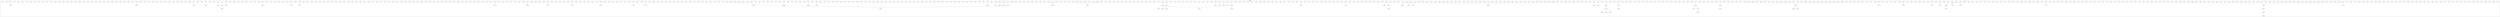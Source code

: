 digraph GRAPH_0 {
	edge [ dir=none];
	graph [ rankdir=TB ];
	ratio=auto;
	mincross=2.0;
	node [
		fontsize=11,
		fillcolor=white,
		style=filled,

];
	subgraph cluster_0 {
		label = "tikaboo"
		0 [ label="TV1003", shape=diamond, width=0.000000, height=0.000000 ]
		0 [ label="TV1003", shape=diamond, width=0.000000, height=0.000000 ]
		1 [ label="TV2003", shape=diamond, width=0.000000, height=0.000000 ]
		1 [ label="TV2003", shape=diamond, width=0.000000, height=0.000000 ]
		2 [ label="TV2004", shape=diamond, width=0.000000, height=0.000000 ]
		2 [ label="TV2004", shape=diamond, width=0.000000, height=0.000000 ]
		3 [ label="TV2005", shape=diamond, width=0.000000, height=0.000000 ]
		3 [ label="TV2005", shape=diamond, width=0.000000, height=0.000000 ]
		4 [ label="TV2017", shape=diamond, width=0.000000, height=0.000000 ]
		4 [ label="TV2017", shape=diamond, width=0.000000, height=0.000000 ]
		5 [ label="TV2026", shape=diamond, width=0.000000, height=0.000000 ]
		5 [ label="TV2026", shape=diamond, width=0.000000, height=0.000000 ]
		6 [ label="TV2030", shape=diamond, width=0.000000, height=0.000000 ]
		6 [ label="TV2030", shape=diamond, width=0.000000, height=0.000000 ]
		7 [ label="TV2031", shape=diamond, width=0.000000, height=0.000000 ]
		7 [ label="TV2031", shape=diamond, width=0.000000, height=0.000000 ]
		8 [ label="TV2032", shape=diamond, width=0.000000, height=0.000000 ]
		8 [ label="TV2032", shape=diamond, width=0.000000, height=0.000000 ]
		9 [ label="TV2033", shape=diamond, width=0.000000, height=0.000000 ]
		9 [ label="TV2033", shape=diamond, width=0.000000, height=0.000000 ]
		10 [ label="TV2034", shape=diamond, width=0.000000, height=0.000000 ]
		10 [ label="TV2034", shape=diamond, width=0.000000, height=0.000000 ]
		11 [ label="TV2035", shape=diamond, width=0.000000, height=0.000000 ]
		11 [ label="TV2035", shape=diamond, width=0.000000, height=0.000000 ]
		12 [ label="TV2041", shape=diamond, width=0.000000, height=0.000000 ]
		12 [ label="TV2041", shape=diamond, width=0.000000, height=0.000000 ]
		13 [ label="TV2048", shape=diamond, width=0.000000, height=0.000000 ]
		13 [ label="TV2048", shape=diamond, width=0.000000, height=0.000000 ]
		14 [ label="TV2053", shape=diamond, width=0.000000, height=0.000000 ]
		14 [ label="TV2053", shape=diamond, width=0.000000, height=0.000000 ]
		15 [ label="TV2055", shape=diamond, width=0.000000, height=0.000000 ]
		15 [ label="TV2055", shape=diamond, width=0.000000, height=0.000000 ]
		16 [ label="TV2060", shape=diamond, width=0.000000, height=0.000000 ]
		16 [ label="TV2060", shape=diamond, width=0.000000, height=0.000000 ]
		17 [ label="TV2062", shape=diamond, width=0.000000, height=0.000000 ]
		17 [ label="TV2062", shape=diamond, width=0.000000, height=0.000000 ]
		18 [ label="TV2064", shape=diamond, width=0.000000, height=0.000000 ]
		18 [ label="TV2064", shape=diamond, width=0.000000, height=0.000000 ]
		19 [ label="TV2065", shape=diamond, width=0.000000, height=0.000000 ]
		19 [ label="TV2065", shape=diamond, width=0.000000, height=0.000000 ]
		20 [ label="TV2066", shape=diamond, width=0.000000, height=0.000000 ]
		20 [ label="TV2066", shape=diamond, width=0.000000, height=0.000000 ]
		21 [ label="TV2068", shape=diamond, width=0.000000, height=0.000000 ]
		21 [ label="TV2068", shape=diamond, width=0.000000, height=0.000000 ]
		22 [ label="TV2069", shape=diamond, width=0.000000, height=0.000000 ]
		22 [ label="TV2069", shape=diamond, width=0.000000, height=0.000000 ]
		23 [ label="TV2071", shape=diamond, width=0.000000, height=0.000000 ]
		23 [ label="TV2071", shape=diamond, width=0.000000, height=0.000000 ]
		24 [ label="TV2078", shape=diamond, width=0.000000, height=0.000000 ]
		24 [ label="TV2078", shape=diamond, width=0.000000, height=0.000000 ]
		25 [ label="TV2080", shape=diamond, width=0.000000, height=0.000000 ]
		25 [ label="TV2080", shape=diamond, width=0.000000, height=0.000000 ]
		26 [ label="TV2086", shape=diamond, width=0.000000, height=0.000000 ]
		26 [ label="TV2086", shape=diamond, width=0.000000, height=0.000000 ]
		27 [ label="TV2090", shape=diamond, width=0.000000, height=0.000000 ]
		27 [ label="TV2090", shape=diamond, width=0.000000, height=0.000000 ]
		28 [ label="TV2091", shape=diamond, width=0.000000, height=0.000000 ]
		28 [ label="TV2091", shape=diamond, width=0.000000, height=0.000000 ]
		29 [ label="TV2252", shape=diamond, width=0.000000, height=0.000000 ]
		29 [ label="TV2252", shape=diamond, width=0.000000, height=0.000000 ]
		30 [ label="TV2253", shape=diamond, width=0.000000, height=0.000000 ]
		30 [ label="TV2253", shape=diamond, width=0.000000, height=0.000000 ]
		31 [ label="TV2254", shape=diamond, width=0.000000, height=0.000000 ]
		31 [ label="TV2254", shape=diamond, width=0.000000, height=0.000000 ]
		32 [ label="TV2257", shape=diamond, width=0.000000, height=0.000000 ]
		32 [ label="TV2257", shape=diamond, width=0.000000, height=0.000000 ]
		33 [ label="TV2258", shape=diamond, width=0.000000, height=0.000000 ]
		33 [ label="TV2258", shape=diamond, width=0.000000, height=0.000000 ]
		34 [ label="TV2259", shape=diamond, width=0.000000, height=0.000000 ]
		34 [ label="TV2259", shape=diamond, width=0.000000, height=0.000000 ]
		35 [ label="TV2261", shape=diamond, width=0.000000, height=0.000000 ]
		35 [ label="TV2261", shape=diamond, width=0.000000, height=0.000000 ]
		36 [ label="TV2265", shape=diamond, width=0.000000, height=0.000000 ]
		36 [ label="TV2265", shape=diamond, width=0.000000, height=0.000000 ]
		37 [ label="TV2268", shape=diamond, width=0.000000, height=0.000000 ]
		37 [ label="TV2268", shape=diamond, width=0.000000, height=0.000000 ]
		38 [ label="TV2269", shape=diamond, width=0.000000, height=0.000000 ]
	marr38 [shape=diamond,style=filled,label="",height=.1,width=.1]
		39 [ label="TV2271", shape=diamond, width=0.000000, height=0.000000 ]
		39 [ label="TV2271", shape=diamond, width=0.000000, height=0.000000 ]
		40 [ label="TV2272", shape=diamond, width=0.000000, height=0.000000 ]
		40 [ label="TV2272", shape=diamond, width=0.000000, height=0.000000 ]
		41 [ label="TV2273", shape=diamond, width=0.000000, height=0.000000 ]
		41 [ label="TV2273", shape=diamond, width=0.000000, height=0.000000 ]
		42 [ label="TV2275", shape=diamond, width=0.000000, height=0.000000 ]
		42 [ label="TV2275", shape=diamond, width=0.000000, height=0.000000 ]
		43 [ label="TV2277", shape=diamond, width=0.000000, height=0.000000 ]
		43 [ label="TV2277", shape=diamond, width=0.000000, height=0.000000 ]
		44 [ label="TV2280", shape=diamond, width=0.000000, height=0.000000 ]
		44 [ label="TV2280", shape=diamond, width=0.000000, height=0.000000 ]
		45 [ label="TV2281", shape=diamond, width=0.000000, height=0.000000 ]
		45 [ label="TV2281", shape=diamond, width=0.000000, height=0.000000 ]
		46 [ label="TV2282", shape=diamond, width=0.000000, height=0.000000 ]
		46 [ label="TV2282", shape=diamond, width=0.000000, height=0.000000 ]
		47 [ label="TV2283", shape=diamond, width=0.000000, height=0.000000 ]
		47 [ label="TV2283", shape=diamond, width=0.000000, height=0.000000 ]
		48 [ label="TV2284", shape=diamond, width=0.000000, height=0.000000 ]
		48 [ label="TV2284", shape=diamond, width=0.000000, height=0.000000 ]
		49 [ label="TV2285", shape=diamond, width=0.000000, height=0.000000 ]
		49 [ label="TV2285", shape=diamond, width=0.000000, height=0.000000 ]
		50 [ label="TV2286", shape=diamond, width=0.000000, height=0.000000 ]
		50 [ label="TV2286", shape=diamond, width=0.000000, height=0.000000 ]
		51 [ label="TV2288", shape=diamond, width=0.000000, height=0.000000 ]
		51 [ label="TV2288", shape=diamond, width=0.000000, height=0.000000 ]
		52 [ label="TV2290", shape=diamond, width=0.000000, height=0.000000 ]
		52 [ label="TV2290", shape=diamond, width=0.000000, height=0.000000 ]
		53 [ label="TV2293", shape=diamond, width=0.000000, height=0.000000 ]
		53 [ label="TV2293", shape=diamond, width=0.000000, height=0.000000 ]
		54 [ label="TV2295", shape=diamond, width=0.000000, height=0.000000 ]
		54 [ label="TV2295", shape=diamond, width=0.000000, height=0.000000 ]
		55 [ label="TV2296", shape=diamond, width=0.000000, height=0.000000 ]
		55 [ label="TV2296", shape=diamond, width=0.000000, height=0.000000 ]
		56 [ label="TV2297", shape=diamond, width=0.000000, height=0.000000 ]
		56 [ label="TV2297", shape=diamond, width=0.000000, height=0.000000 ]
		57 [ label="TV2298", shape=diamond, width=0.000000, height=0.000000 ]
		57 [ label="TV2298", shape=diamond, width=0.000000, height=0.000000 ]
		58 [ label="TV2299", shape=diamond, width=0.000000, height=0.000000 ]
		58 [ label="TV2299", shape=diamond, width=0.000000, height=0.000000 ]
		59 [ label="TV2300", shape=diamond, width=0.000000, height=0.000000 ]
		59 [ label="TV2300", shape=diamond, width=0.000000, height=0.000000 ]
		60 [ label="TV2302", shape=diamond, width=0.000000, height=0.000000 ]
		60 [ label="TV2302", shape=diamond, width=0.000000, height=0.000000 ]
		61 [ label="TV2304", shape=diamond, width=0.000000, height=0.000000 ]
		61 [ label="TV2304", shape=diamond, width=0.000000, height=0.000000 ]
		62 [ label="TV2501", shape=diamond, width=0.000000, height=0.000000 ]
		62 [ label="TV2501", shape=diamond, width=0.000000, height=0.000000 ]
		63 [ label="TV2502", shape=diamond, width=0.000000, height=0.000000 ]
		63 [ label="TV2502", shape=diamond, width=0.000000, height=0.000000 ]
		64 [ label="TV2503", shape=diamond, width=0.000000, height=0.000000 ]
		64 [ label="TV2503", shape=diamond, width=0.000000, height=0.000000 ]
		65 [ label="TV2504", shape=diamond, width=0.000000, height=0.000000 ]
		65 [ label="TV2504", shape=diamond, width=0.000000, height=0.000000 ]
		66 [ label="TV2506", shape=diamond, width=0.000000, height=0.000000 ]
		66 [ label="TV2506", shape=diamond, width=0.000000, height=0.000000 ]
		67 [ label="TV2508", shape=diamond, width=0.000000, height=0.000000 ]
		67 [ label="TV2508", shape=diamond, width=0.000000, height=0.000000 ]
		68 [ label="TV2511", shape=diamond, width=0.000000, height=0.000000 ]
		68 [ label="TV2511", shape=diamond, width=0.000000, height=0.000000 ]
		69 [ label="TV2514", shape=diamond, width=0.000000, height=0.000000 ]
		69 [ label="TV2514", shape=diamond, width=0.000000, height=0.000000 ]
		70 [ label="TV2515", shape=diamond, width=0.000000, height=0.000000 ]
		70 [ label="TV2515", shape=diamond, width=0.000000, height=0.000000 ]
		71 [ label="TV2517", shape=diamond, width=0.000000, height=0.000000 ]
		71 [ label="TV2517", shape=diamond, width=0.000000, height=0.000000 ]
		72 [ label="TV2518", shape=diamond, width=0.000000, height=0.000000 ]
		72 [ label="TV2518", shape=diamond, width=0.000000, height=0.000000 ]
		73 [ label="TV2519", shape=diamond, width=0.000000, height=0.000000 ]
		73 [ label="TV2519", shape=diamond, width=0.000000, height=0.000000 ]
		74 [ label="TV2520", shape=diamond, width=0.000000, height=0.000000 ]
		74 [ label="TV2520", shape=diamond, width=0.000000, height=0.000000 ]
		75 [ label="TV2522", shape=diamond, width=0.000000, height=0.000000 ]
		75 [ label="TV2522", shape=diamond, width=0.000000, height=0.000000 ]
		76 [ label="TV2523", shape=diamond, width=0.000000, height=0.000000 ]
		76 [ label="TV2523", shape=diamond, width=0.000000, height=0.000000 ]
		77 [ label="TV2524", shape=diamond, width=0.000000, height=0.000000 ]
		77 [ label="TV2524", shape=diamond, width=0.000000, height=0.000000 ]
		78 [ label="TV2525", shape=diamond, width=0.000000, height=0.000000 ]
	marr78 [shape=diamond,style=filled,label="",height=.1,width=.1]
		79 [ label="TV2527", shape=diamond, width=0.000000, height=0.000000 ]
		79 [ label="TV2527", shape=diamond, width=0.000000, height=0.000000 ]
		80 [ label="TV2529", shape=diamond, width=0.000000, height=0.000000 ]
		80 [ label="TV2529", shape=diamond, width=0.000000, height=0.000000 ]
		81 [ label="TV2530", shape=diamond, width=0.000000, height=0.000000 ]
		81 [ label="TV2530", shape=diamond, width=0.000000, height=0.000000 ]
		82 [ label="TV2753", shape=diamond, width=0.000000, height=0.000000 ]
		82 [ label="TV2753", shape=diamond, width=0.000000, height=0.000000 ]
		83 [ label="TV2755", shape=diamond, width=0.000000, height=0.000000 ]
		83 [ label="TV2755", shape=diamond, width=0.000000, height=0.000000 ]
		84 [ label="TV2757", shape=diamond, width=0.000000, height=0.000000 ]
		84 [ label="TV2757", shape=diamond, width=0.000000, height=0.000000 ]
		85 [ label="TV2759", shape=diamond, width=0.000000, height=0.000000 ]
		85 [ label="TV2759", shape=diamond, width=0.000000, height=0.000000 ]
		86 [ label="TV2762", shape=diamond, width=0.000000, height=0.000000 ]
		86 [ label="TV2762", shape=diamond, width=0.000000, height=0.000000 ]
		87 [ label="TV2764", shape=diamond, width=0.000000, height=0.000000 ]
		87 [ label="TV2764", shape=diamond, width=0.000000, height=0.000000 ]
		88 [ label="TV2766", shape=diamond, width=0.000000, height=0.000000 ]
		88 [ label="TV2766", shape=diamond, width=0.000000, height=0.000000 ]
		89 [ label="TV2770", shape=diamond, width=0.000000, height=0.000000 ]
		89 [ label="TV2770", shape=diamond, width=0.000000, height=0.000000 ]
		90 [ label="TV2772", shape=diamond, width=0.000000, height=0.000000 ]
		90 [ label="TV2772", shape=diamond, width=0.000000, height=0.000000 ]
		91 [ label="TV2773", shape=diamond, width=0.000000, height=0.000000 ]
		91 [ label="TV2773", shape=diamond, width=0.000000, height=0.000000 ]
		92 [ label="TV2774", shape=diamond, width=0.000000, height=0.000000 ]
		92 [ label="TV2774", shape=diamond, width=0.000000, height=0.000000 ]
		93 [ label="TV2775", shape=diamond, width=0.000000, height=0.000000 ]
		93 [ label="TV2775", shape=diamond, width=0.000000, height=0.000000 ]
		94 [ label="TV2780", shape=diamond, width=0.000000, height=0.000000 ]
		94 [ label="TV2780", shape=diamond, width=0.000000, height=0.000000 ]
		95 [ label="TV2781", shape=diamond, width=0.000000, height=0.000000 ]
		95 [ label="TV2781", shape=diamond, width=0.000000, height=0.000000 ]
		96 [ label="TV2782", shape=diamond, width=0.000000, height=0.000000 ]
		96 [ label="TV2782", shape=diamond, width=0.000000, height=0.000000 ]
		97 [ label="TV2783", shape=diamond, width=0.000000, height=0.000000 ]
		97 [ label="TV2783", shape=diamond, width=0.000000, height=0.000000 ]
		98 [ label="TV2784", shape=diamond, width=0.000000, height=0.000000 ]
		98 [ label="TV2784", shape=diamond, width=0.000000, height=0.000000 ]
		99 [ label="TV2788", shape=diamond, width=0.000000, height=0.000000 ]
		99 [ label="TV2788", shape=diamond, width=0.000000, height=0.000000 ]
		100 [ label="TV2789", shape=diamond, width=0.000000, height=0.000000 ]
		100 [ label="TV2789", shape=diamond, width=0.000000, height=0.000000 ]
		101 [ label="TV2790", shape=diamond, width=0.000000, height=0.000000 ]
		101 [ label="TV2790", shape=diamond, width=0.000000, height=0.000000 ]
		102 [ label="TV2792", shape=diamond, width=0.000000, height=0.000000 ]
		102 [ label="TV2792", shape=diamond, width=0.000000, height=0.000000 ]
		103 [ label="TV2795", shape=diamond, width=0.000000, height=0.000000 ]
		103 [ label="TV2795", shape=diamond, width=0.000000, height=0.000000 ]
		104 [ label="TV2796", shape=diamond, width=0.000000, height=0.000000 ]
		104 [ label="TV2796", shape=diamond, width=0.000000, height=0.000000 ]
		105 [ label="TV2797", shape=diamond, width=0.000000, height=0.000000 ]
		105 [ label="TV2797", shape=diamond, width=0.000000, height=0.000000 ]
		106 [ label="TV2798", shape=diamond, width=0.000000, height=0.000000 ]
		106 [ label="TV2798", shape=diamond, width=0.000000, height=0.000000 ]
		107 [ label="TV2804", shape=diamond, width=0.000000, height=0.000000 ]
		107 [ label="TV2804", shape=diamond, width=0.000000, height=0.000000 ]
		108 [ label="TV2806", shape=diamond, width=0.000000, height=0.000000 ]
		108 [ label="TV2806", shape=diamond, width=0.000000, height=0.000000 ]
		109 [ label="TV2808", shape=diamond, width=0.000000, height=0.000000 ]
		109 [ label="TV2808", shape=diamond, width=0.000000, height=0.000000 ]
		110 [ label="TV2810", shape=diamond, width=0.000000, height=0.000000 ]
		110 [ label="TV2810", shape=diamond, width=0.000000, height=0.000000 ]
		111 [ label="TV2812", shape=diamond, width=0.000000, height=0.000000 ]
		111 [ label="TV2812", shape=diamond, width=0.000000, height=0.000000 ]
		112 [ label="TV2813", shape=diamond, width=0.000000, height=0.000000 ]
		112 [ label="TV2813", shape=diamond, width=0.000000, height=0.000000 ]
		113 [ label="TV3001", shape=diamond, width=0.000000, height=0.000000 ]
		113 [ label="TV3001", shape=diamond, width=0.000000, height=0.000000 ]
		114 [ label="TV3002", shape=diamond, width=0.000000, height=0.000000 ]
		114 [ label="TV3002", shape=diamond, width=0.000000, height=0.000000 ]
		115 [ label="TV3003", shape=diamond, width=0.000000, height=0.000000 ]
		115 [ label="TV3003", shape=diamond, width=0.000000, height=0.000000 ]
		116 [ label="TV3005", shape=diamond, width=0.000000, height=0.000000 ]
		116 [ label="TV3005", shape=diamond, width=0.000000, height=0.000000 ]
		117 [ label="TV3006", shape=diamond, width=0.000000, height=0.000000 ]
		117 [ label="TV3006", shape=diamond, width=0.000000, height=0.000000 ]
		118 [ label="TV3007", shape=diamond, width=0.000000, height=0.000000 ]
		118 [ label="TV3007", shape=diamond, width=0.000000, height=0.000000 ]
		119 [ label="TV3008", shape=diamond, width=0.000000, height=0.000000 ]
	marr119 [shape=diamond,style=filled,label="",height=.1,width=.1]
		120 [ label="TV3009", shape=diamond, width=0.000000, height=0.000000 ]
		120 [ label="TV3009", shape=diamond, width=0.000000, height=0.000000 ]
		121 [ label="TV3010", shape=diamond, width=0.000000, height=0.000000 ]
	marr121 [shape=diamond,style=filled,label="",height=.1,width=.1]
		122 [ label="TV3011", shape=diamond, width=0.000000, height=0.000000 ]
		122 [ label="TV3011", shape=diamond, width=0.000000, height=0.000000 ]
		123 [ label="TV3012", shape=diamond, width=0.000000, height=0.000000 ]
		123 [ label="TV3012", shape=diamond, width=0.000000, height=0.000000 ]
		124 [ label="TV3013", shape=diamond, width=0.000000, height=0.000000 ]
		124 [ label="TV3013", shape=diamond, width=0.000000, height=0.000000 ]
		125 [ label="TV3014", shape=diamond, width=0.000000, height=0.000000 ]
		125 [ label="TV3014", shape=diamond, width=0.000000, height=0.000000 ]
		126 [ label="TV3015", shape=diamond, width=0.000000, height=0.000000 ]
		126 [ label="TV3015", shape=diamond, width=0.000000, height=0.000000 ]
		127 [ label="TV3016", shape=diamond, width=0.000000, height=0.000000 ]
		127 [ label="TV3016", shape=diamond, width=0.000000, height=0.000000 ]
		128 [ label="TV3017", shape=diamond, width=0.000000, height=0.000000 ]
	marr128 [shape=diamond,style=filled,label="",height=.1,width=.1]
		129 [ label="TV3018", shape=diamond, width=0.000000, height=0.000000 ]
		129 [ label="TV3018", shape=diamond, width=0.000000, height=0.000000 ]
		130 [ label="TV3019", shape=diamond, width=0.000000, height=0.000000 ]
		130 [ label="TV3019", shape=diamond, width=0.000000, height=0.000000 ]
		131 [ label="TV3020", shape=diamond, width=0.000000, height=0.000000 ]
	marr131 [shape=diamond,style=filled,label="",height=.1,width=.1]
		132 [ label="TV3021", shape=diamond, width=0.000000, height=0.000000 ]
		132 [ label="TV3021", shape=diamond, width=0.000000, height=0.000000 ]
		133 [ label="TV3022", shape=diamond, width=0.000000, height=0.000000 ]
		133 [ label="TV3022", shape=diamond, width=0.000000, height=0.000000 ]
		134 [ label="TV3023", shape=diamond, width=0.000000, height=0.000000 ]
		134 [ label="TV3023", shape=diamond, width=0.000000, height=0.000000 ]
		135 [ label="TV3024", shape=diamond, width=0.000000, height=0.000000 ]
		135 [ label="TV3024", shape=diamond, width=0.000000, height=0.000000 ]
		136 [ label="TV3025", shape=diamond, width=0.000000, height=0.000000 ]
		136 [ label="TV3025", shape=diamond, width=0.000000, height=0.000000 ]
		137 [ label="TV3026", shape=diamond, width=0.000000, height=0.000000 ]
	marr137 [shape=diamond,style=filled,label="",height=.1,width=.1]
		138 [ label="TV3027", shape=diamond, width=0.000000, height=0.000000 ]
	marr138 [shape=diamond,style=filled,label="",height=.1,width=.1]
		139 [ label="TV3028", shape=diamond, width=0.000000, height=0.000000 ]
		139 [ label="TV3028", shape=diamond, width=0.000000, height=0.000000 ]
		140 [ label="TV3029", shape=diamond, width=0.000000, height=0.000000 ]
	marr140 [shape=diamond,style=filled,label="",height=.1,width=.1]
		141 [ label="TV3030", shape=diamond, width=0.000000, height=0.000000 ]
		141 [ label="TV3030", shape=diamond, width=0.000000, height=0.000000 ]
		142 [ label="TV3031", shape=diamond, width=0.000000, height=0.000000 ]
		142 [ label="TV3031", shape=diamond, width=0.000000, height=0.000000 ]
		143 [ label="TV3032", shape=diamond, width=0.000000, height=0.000000 ]
	marr143 [shape=diamond,style=filled,label="",height=.1,width=.1]
		144 [ label="TV3033", shape=diamond, width=0.000000, height=0.000000 ]
	marr144 [shape=diamond,style=filled,label="",height=.1,width=.1]
		145 [ label="TV3034", shape=diamond, width=0.000000, height=0.000000 ]
		145 [ label="TV3034", shape=diamond, width=0.000000, height=0.000000 ]
		146 [ label="TV3035", shape=diamond, width=0.000000, height=0.000000 ]
		146 [ label="TV3035", shape=diamond, width=0.000000, height=0.000000 ]
		147 [ label="TV3036", shape=diamond, width=0.000000, height=0.000000 ]
		147 [ label="TV3036", shape=diamond, width=0.000000, height=0.000000 ]
		148 [ label="TV3037", shape=diamond, width=0.000000, height=0.000000 ]
	marr148 [shape=diamond,style=filled,label="",height=.1,width=.1]
		149 [ label="TV3038", shape=diamond, width=0.000000, height=0.000000 ]
		149 [ label="TV3038", shape=diamond, width=0.000000, height=0.000000 ]
		150 [ label="TV3041", shape=diamond, width=0.000000, height=0.000000 ]
		150 [ label="TV3041", shape=diamond, width=0.000000, height=0.000000 ]
		151 [ label="TV3042", shape=diamond, width=0.000000, height=0.000000 ]
		151 [ label="TV3042", shape=diamond, width=0.000000, height=0.000000 ]
		152 [ label="TV3043", shape=diamond, width=0.000000, height=0.000000 ]
		152 [ label="TV3043", shape=diamond, width=0.000000, height=0.000000 ]
		153 [ label="TV3044", shape=diamond, width=0.000000, height=0.000000 ]
		153 [ label="TV3044", shape=diamond, width=0.000000, height=0.000000 ]
		154 [ label="TV3045", shape=diamond, width=0.000000, height=0.000000 ]
		154 [ label="TV3045", shape=diamond, width=0.000000, height=0.000000 ]
		155 [ label="TV3046", shape=diamond, width=0.000000, height=0.000000 ]
		155 [ label="TV3046", shape=diamond, width=0.000000, height=0.000000 ]
		156 [ label="TV3047", shape=diamond, width=0.000000, height=0.000000 ]
		156 [ label="TV3047", shape=diamond, width=0.000000, height=0.000000 ]
		157 [ label="TV3048", shape=diamond, width=0.000000, height=0.000000 ]
		157 [ label="TV3048", shape=diamond, width=0.000000, height=0.000000 ]
		158 [ label="TV3049", shape=diamond, width=0.000000, height=0.000000 ]
	marr158 [shape=diamond,style=filled,label="",height=.1,width=.1]
		159 [ label="TV3050", shape=diamond, width=0.000000, height=0.000000 ]
		159 [ label="TV3050", shape=diamond, width=0.000000, height=0.000000 ]
		160 [ label="TV3051", shape=diamond, width=0.000000, height=0.000000 ]
		160 [ label="TV3051", shape=diamond, width=0.000000, height=0.000000 ]
		161 [ label="TV3052", shape=diamond, width=0.000000, height=0.000000 ]
		161 [ label="TV3052", shape=diamond, width=0.000000, height=0.000000 ]
		162 [ label="TV3053", shape=diamond, width=0.000000, height=0.000000 ]
		162 [ label="TV3053", shape=diamond, width=0.000000, height=0.000000 ]
		163 [ label="TV3054", shape=diamond, width=0.000000, height=0.000000 ]
		163 [ label="TV3054", shape=diamond, width=0.000000, height=0.000000 ]
		164 [ label="TV3055", shape=diamond, width=0.000000, height=0.000000 ]
	marr164 [shape=diamond,style=filled,label="",height=.1,width=.1]
		165 [ label="TV3056", shape=diamond, width=0.000000, height=0.000000 ]
	marr165 [shape=diamond,style=filled,label="",height=.1,width=.1]
		166 [ label="TV3201", shape=diamond, width=0.000000, height=0.000000 ]
		166 [ label="TV3201", shape=diamond, width=0.000000, height=0.000000 ]
		167 [ label="TV3202", shape=diamond, width=0.000000, height=0.000000 ]
	marr167 [shape=diamond,style=filled,label="",height=.1,width=.1]
		168 [ label="TV3203", shape=diamond, width=0.000000, height=0.000000 ]
		168 [ label="TV3203", shape=diamond, width=0.000000, height=0.000000 ]
		169 [ label="TV3204", shape=diamond, width=0.000000, height=0.000000 ]
		169 [ label="TV3204", shape=diamond, width=0.000000, height=0.000000 ]
		170 [ label="TV3205", shape=diamond, width=0.000000, height=0.000000 ]
		170 [ label="TV3205", shape=diamond, width=0.000000, height=0.000000 ]
		171 [ label="TV3206", shape=diamond, width=0.000000, height=0.000000 ]
		171 [ label="TV3206", shape=diamond, width=0.000000, height=0.000000 ]
		172 [ label="TV3208", shape=diamond, width=0.000000, height=0.000000 ]
		172 [ label="TV3208", shape=diamond, width=0.000000, height=0.000000 ]
		173 [ label="TV3209", shape=diamond, width=0.000000, height=0.000000 ]
		173 [ label="TV3209", shape=diamond, width=0.000000, height=0.000000 ]
		174 [ label="TV3210", shape=diamond, width=0.000000, height=0.000000 ]
		174 [ label="TV3210", shape=diamond, width=0.000000, height=0.000000 ]
		175 [ label="TV3211", shape=diamond, width=0.000000, height=0.000000 ]
	marr175 [shape=diamond,style=filled,label="",height=.1,width=.1]
		176 [ label="TV3212", shape=diamond, width=0.000000, height=0.000000 ]
		176 [ label="TV3212", shape=diamond, width=0.000000, height=0.000000 ]
		177 [ label="TV3213", shape=diamond, width=0.000000, height=0.000000 ]
		177 [ label="TV3213", shape=diamond, width=0.000000, height=0.000000 ]
		178 [ label="TV3214", shape=diamond, width=0.000000, height=0.000000 ]
		178 [ label="TV3214", shape=diamond, width=0.000000, height=0.000000 ]
		179 [ label="TV3215", shape=diamond, width=0.000000, height=0.000000 ]
		179 [ label="TV3215", shape=diamond, width=0.000000, height=0.000000 ]
		180 [ label="TV3216", shape=diamond, width=0.000000, height=0.000000 ]
		180 [ label="TV3216", shape=diamond, width=0.000000, height=0.000000 ]
		181 [ label="TV3217", shape=diamond, width=0.000000, height=0.000000 ]
		181 [ label="TV3217", shape=diamond, width=0.000000, height=0.000000 ]
		182 [ label="TV3218", shape=diamond, width=0.000000, height=0.000000 ]
		182 [ label="TV3218", shape=diamond, width=0.000000, height=0.000000 ]
		183 [ label="TV3219", shape=diamond, width=0.000000, height=0.000000 ]
		183 [ label="TV3219", shape=diamond, width=0.000000, height=0.000000 ]
		184 [ label="TV3220", shape=diamond, width=0.000000, height=0.000000 ]
		184 [ label="TV3220", shape=diamond, width=0.000000, height=0.000000 ]
		185 [ label="TV3221", shape=diamond, width=0.000000, height=0.000000 ]
		185 [ label="TV3221", shape=diamond, width=0.000000, height=0.000000 ]
		186 [ label="TV3222", shape=diamond, width=0.000000, height=0.000000 ]
		186 [ label="TV3222", shape=diamond, width=0.000000, height=0.000000 ]
		187 [ label="TV3223", shape=diamond, width=0.000000, height=0.000000 ]
		187 [ label="TV3223", shape=diamond, width=0.000000, height=0.000000 ]
		188 [ label="TV3224", shape=diamond, width=0.000000, height=0.000000 ]
		188 [ label="TV3224", shape=diamond, width=0.000000, height=0.000000 ]
		189 [ label="TV3225", shape=diamond, width=0.000000, height=0.000000 ]
		189 [ label="TV3225", shape=diamond, width=0.000000, height=0.000000 ]
		190 [ label="TV3226", shape=diamond, width=0.000000, height=0.000000 ]
		190 [ label="TV3226", shape=diamond, width=0.000000, height=0.000000 ]
		191 [ label="TV3227", shape=diamond, width=0.000000, height=0.000000 ]
		191 [ label="TV3227", shape=diamond, width=0.000000, height=0.000000 ]
		192 [ label="TV3228", shape=diamond, width=0.000000, height=0.000000 ]
	marr192 [shape=diamond,style=filled,label="",height=.1,width=.1]
		193 [ label="TV3229", shape=diamond, width=0.000000, height=0.000000 ]
		193 [ label="TV3229", shape=diamond, width=0.000000, height=0.000000 ]
		194 [ label="TV3230", shape=diamond, width=0.000000, height=0.000000 ]
		194 [ label="TV3230", shape=diamond, width=0.000000, height=0.000000 ]
		195 [ label="TV3231", shape=diamond, width=0.000000, height=0.000000 ]
		195 [ label="TV3231", shape=diamond, width=0.000000, height=0.000000 ]
		196 [ label="TV3232", shape=diamond, width=0.000000, height=0.000000 ]
		196 [ label="TV3232", shape=diamond, width=0.000000, height=0.000000 ]
		197 [ label="TV3233", shape=diamond, width=0.000000, height=0.000000 ]
		197 [ label="TV3233", shape=diamond, width=0.000000, height=0.000000 ]
		198 [ label="TV3234", shape=diamond, width=0.000000, height=0.000000 ]
	marr198 [shape=diamond,style=filled,label="",height=.1,width=.1]
		199 [ label="TV3235", shape=diamond, width=0.000000, height=0.000000 ]
		199 [ label="TV3235", shape=diamond, width=0.000000, height=0.000000 ]
		200 [ label="TV3236", shape=diamond, width=0.000000, height=0.000000 ]
		200 [ label="TV3236", shape=diamond, width=0.000000, height=0.000000 ]
		201 [ label="TV3237", shape=diamond, width=0.000000, height=0.000000 ]
		201 [ label="TV3237", shape=diamond, width=0.000000, height=0.000000 ]
		202 [ label="TV3238", shape=diamond, width=0.000000, height=0.000000 ]
		202 [ label="TV3238", shape=diamond, width=0.000000, height=0.000000 ]
		203 [ label="TV3239", shape=diamond, width=0.000000, height=0.000000 ]
		203 [ label="TV3239", shape=diamond, width=0.000000, height=0.000000 ]
		204 [ label="TV3240", shape=diamond, width=0.000000, height=0.000000 ]
		204 [ label="TV3240", shape=diamond, width=0.000000, height=0.000000 ]
		205 [ label="TV3241", shape=diamond, width=0.000000, height=0.000000 ]
		205 [ label="TV3241", shape=diamond, width=0.000000, height=0.000000 ]
		206 [ label="TV3243", shape=diamond, width=0.000000, height=0.000000 ]
		206 [ label="TV3243", shape=diamond, width=0.000000, height=0.000000 ]
		207 [ label="TV3244", shape=diamond, width=0.000000, height=0.000000 ]
		207 [ label="TV3244", shape=diamond, width=0.000000, height=0.000000 ]
		208 [ label="TV3245", shape=diamond, width=0.000000, height=0.000000 ]
		208 [ label="TV3245", shape=diamond, width=0.000000, height=0.000000 ]
		209 [ label="TV4251", shape=diamond, width=0.000000, height=0.000000 ]
		209 [ label="TV4251", shape=diamond, width=0.000000, height=0.000000 ]
		210 [ label="TV4252", shape=diamond, width=0.000000, height=0.000000 ]
		210 [ label="TV4252", shape=diamond, width=0.000000, height=0.000000 ]
		211 [ label="TV4253", shape=diamond, width=0.000000, height=0.000000 ]
		211 [ label="TV4253", shape=diamond, width=0.000000, height=0.000000 ]
		212 [ label="TV4254", shape=diamond, width=0.000000, height=0.000000 ]
	marr212 [shape=diamond,style=filled,label="",height=.1,width=.1]
		213 [ label="TV4255", shape=diamond, width=0.000000, height=0.000000 ]
	marr213 [shape=diamond,style=filled,label="",height=.1,width=.1]
		214 [ label="TV4256", shape=diamond, width=0.000000, height=0.000000 ]
	marr214 [shape=diamond,style=filled,label="",height=.1,width=.1]
		215 [ label="TV4257", shape=diamond, width=0.000000, height=0.000000 ]
		215 [ label="TV4257", shape=diamond, width=0.000000, height=0.000000 ]
		216 [ label="TV4258", shape=diamond, width=0.000000, height=0.000000 ]
		216 [ label="TV4258", shape=diamond, width=0.000000, height=0.000000 ]
		217 [ label="TV4259", shape=diamond, width=0.000000, height=0.000000 ]
		217 [ label="TV4259", shape=diamond, width=0.000000, height=0.000000 ]
		218 [ label="TV4260", shape=diamond, width=0.000000, height=0.000000 ]
		218 [ label="TV4260", shape=diamond, width=0.000000, height=0.000000 ]
		219 [ label="TV4261", shape=diamond, width=0.000000, height=0.000000 ]
	marr219 [shape=diamond,style=filled,label="",height=.1,width=.1]
		220 [ label="TV4262", shape=diamond, width=0.000000, height=0.000000 ]
		220 [ label="TV4262", shape=diamond, width=0.000000, height=0.000000 ]
		221 [ label="TV4263", shape=diamond, width=0.000000, height=0.000000 ]
		221 [ label="TV4263", shape=diamond, width=0.000000, height=0.000000 ]
		222 [ label="TV4264", shape=diamond, width=0.000000, height=0.000000 ]
		222 [ label="TV4264", shape=diamond, width=0.000000, height=0.000000 ]
		223 [ label="TV4265", shape=diamond, width=0.000000, height=0.000000 ]
	marr223 [shape=diamond,style=filled,label="",height=.1,width=.1]
		224 [ label="TV4266", shape=diamond, width=0.000000, height=0.000000 ]
	marr224 [shape=diamond,style=filled,label="",height=.1,width=.1]
		225 [ label="TV4267", shape=diamond, width=0.000000, height=0.000000 ]
		225 [ label="TV4267", shape=diamond, width=0.000000, height=0.000000 ]
		226 [ label="TV4268", shape=diamond, width=0.000000, height=0.000000 ]
		226 [ label="TV4268", shape=diamond, width=0.000000, height=0.000000 ]
		227 [ label="TV4269", shape=diamond, width=0.000000, height=0.000000 ]
		227 [ label="TV4269", shape=diamond, width=0.000000, height=0.000000 ]
		228 [ label="TV4270", shape=diamond, width=0.000000, height=0.000000 ]
		228 [ label="TV4270", shape=diamond, width=0.000000, height=0.000000 ]
		229 [ label="TV4271", shape=diamond, width=0.000000, height=0.000000 ]
		229 [ label="TV4271", shape=diamond, width=0.000000, height=0.000000 ]
		230 [ label="TV4272", shape=diamond, width=0.000000, height=0.000000 ]
	marr230 [shape=diamond,style=filled,label="",height=.1,width=.1]
		231 [ label="TV4273", shape=diamond, width=0.000000, height=0.000000 ]
		231 [ label="TV4273", shape=diamond, width=0.000000, height=0.000000 ]
		232 [ label="TV4274", shape=diamond, width=0.000000, height=0.000000 ]
		232 [ label="TV4274", shape=diamond, width=0.000000, height=0.000000 ]
		233 [ label="TV4275", shape=diamond, width=0.000000, height=0.000000 ]
		233 [ label="TV4275", shape=diamond, width=0.000000, height=0.000000 ]
		234 [ label="TV4276", shape=diamond, width=0.000000, height=0.000000 ]
		234 [ label="TV4276", shape=diamond, width=0.000000, height=0.000000 ]
		235 [ label="TV4277", shape=diamond, width=0.000000, height=0.000000 ]
		235 [ label="TV4277", shape=diamond, width=0.000000, height=0.000000 ]
		236 [ label="TV4278", shape=diamond, width=0.000000, height=0.000000 ]
		236 [ label="TV4278", shape=diamond, width=0.000000, height=0.000000 ]
		237 [ label="TV4279", shape=diamond, width=0.000000, height=0.000000 ]
		237 [ label="TV4279", shape=diamond, width=0.000000, height=0.000000 ]
		238 [ label="TV4280", shape=diamond, width=0.000000, height=0.000000 ]
		238 [ label="TV4280", shape=diamond, width=0.000000, height=0.000000 ]
		239 [ label="TV4281", shape=diamond, width=0.000000, height=0.000000 ]
		239 [ label="TV4281", shape=diamond, width=0.000000, height=0.000000 ]
		240 [ label="TV4282", shape=diamond, width=0.000000, height=0.000000 ]
		240 [ label="TV4282", shape=diamond, width=0.000000, height=0.000000 ]
		241 [ label="TV4283", shape=diamond, width=0.000000, height=0.000000 ]
		241 [ label="TV4283", shape=diamond, width=0.000000, height=0.000000 ]
		242 [ label="TV4284", shape=diamond, width=0.000000, height=0.000000 ]
		242 [ label="TV4284", shape=diamond, width=0.000000, height=0.000000 ]
		243 [ label="TV4285", shape=diamond, width=0.000000, height=0.000000 ]
		243 [ label="TV4285", shape=diamond, width=0.000000, height=0.000000 ]
		244 [ label="TV4286", shape=diamond, width=0.000000, height=0.000000 ]
	marr244 [shape=diamond,style=filled,label="",height=.1,width=.1]
		245 [ label="TV4287", shape=diamond, width=0.000000, height=0.000000 ]
	marr245 [shape=diamond,style=filled,label="",height=.1,width=.1]
		246 [ label="TV4288", shape=diamond, width=0.000000, height=0.000000 ]
		246 [ label="TV4288", shape=diamond, width=0.000000, height=0.000000 ]
		247 [ label="TV4289", shape=diamond, width=0.000000, height=0.000000 ]
	marr247 [shape=diamond,style=filled,label="",height=.1,width=.1]
		248 [ label="TV4290", shape=diamond, width=0.000000, height=0.000000 ]
		248 [ label="TV4290", shape=diamond, width=0.000000, height=0.000000 ]
		249 [ label="TV4291", shape=diamond, width=0.000000, height=0.000000 ]
		249 [ label="TV4291", shape=diamond, width=0.000000, height=0.000000 ]
		250 [ label="TV4292", shape=diamond, width=0.000000, height=0.000000 ]
	marr250 [shape=diamond,style=filled,label="",height=.1,width=.1]
		251 [ label="TV4293", shape=diamond, width=0.000000, height=0.000000 ]
		251 [ label="TV4293", shape=diamond, width=0.000000, height=0.000000 ]
		252 [ label="TV4294", shape=diamond, width=0.000000, height=0.000000 ]
		252 [ label="TV4294", shape=diamond, width=0.000000, height=0.000000 ]
		253 [ label="TV4295", shape=diamond, width=0.000000, height=0.000000 ]
	marr253 [shape=diamond,style=filled,label="",height=.1,width=.1]
		254 [ label="TV4296", shape=diamond, width=0.000000, height=0.000000 ]
		254 [ label="TV4296", shape=diamond, width=0.000000, height=0.000000 ]
		255 [ label="TV4297", shape=diamond, width=0.000000, height=0.000000 ]
		255 [ label="TV4297", shape=diamond, width=0.000000, height=0.000000 ]
		256 [ label="TV4298", shape=diamond, width=0.000000, height=0.000000 ]
		256 [ label="TV4298", shape=diamond, width=0.000000, height=0.000000 ]
		257 [ label="TV4299", shape=diamond, width=0.000000, height=0.000000 ]
		257 [ label="TV4299", shape=diamond, width=0.000000, height=0.000000 ]
		258 [ label="TV4300", shape=diamond, width=0.000000, height=0.000000 ]
		258 [ label="TV4300", shape=diamond, width=0.000000, height=0.000000 ]
		259 [ label="TV4301", shape=diamond, width=0.000000, height=0.000000 ]
		259 [ label="TV4301", shape=diamond, width=0.000000, height=0.000000 ]
		260 [ label="TV4302", shape=diamond, width=0.000000, height=0.000000 ]
		260 [ label="TV4302", shape=diamond, width=0.000000, height=0.000000 ]
		261 [ label="TV4303", shape=diamond, width=0.000000, height=0.000000 ]
		261 [ label="TV4303", shape=diamond, width=0.000000, height=0.000000 ]
		262 [ label="TV4304", shape=diamond, width=0.000000, height=0.000000 ]
		262 [ label="TV4304", shape=diamond, width=0.000000, height=0.000000 ]
		263 [ label="TV4305", shape=diamond, width=0.000000, height=0.000000 ]
		263 [ label="TV4305", shape=diamond, width=0.000000, height=0.000000 ]
		264 [ label="TV4306", shape=diamond, width=0.000000, height=0.000000 ]
		264 [ label="TV4306", shape=diamond, width=0.000000, height=0.000000 ]
		265 [ label="TV4307", shape=diamond, width=0.000000, height=0.000000 ]
	marr265 [shape=diamond,style=filled,label="",height=.1,width=.1]
		266 [ label="TV4308", shape=diamond, width=0.000000, height=0.000000 ]
	marr266 [shape=diamond,style=filled,label="",height=.1,width=.1]
		267 [ label="TV4309", shape=diamond, width=0.000000, height=0.000000 ]
		267 [ label="TV4309", shape=diamond, width=0.000000, height=0.000000 ]
		268 [ label="TV4310", shape=diamond, width=0.000000, height=0.000000 ]
		268 [ label="TV4310", shape=diamond, width=0.000000, height=0.000000 ]
		269 [ label="TV4311", shape=diamond, width=0.000000, height=0.000000 ]
		269 [ label="TV4311", shape=diamond, width=0.000000, height=0.000000 ]
		270 [ label="TV4312", shape=diamond, width=0.000000, height=0.000000 ]
	marr270 [shape=diamond,style=filled,label="",height=.1,width=.1]
		271 [ label="TV4313", shape=diamond, width=0.000000, height=0.000000 ]
		271 [ label="TV4313", shape=diamond, width=0.000000, height=0.000000 ]
		272 [ label="TV4314", shape=diamond, width=0.000000, height=0.000000 ]
		272 [ label="TV4314", shape=diamond, width=0.000000, height=0.000000 ]
		273 [ label="TV4315", shape=diamond, width=0.000000, height=0.000000 ]
		273 [ label="TV4315", shape=diamond, width=0.000000, height=0.000000 ]
		274 [ label="TV4316", shape=diamond, width=0.000000, height=0.000000 ]
	marr274 [shape=diamond,style=filled,label="",height=.1,width=.1]
		275 [ label="TV4317", shape=diamond, width=0.000000, height=0.000000 ]
		275 [ label="TV4317", shape=diamond, width=0.000000, height=0.000000 ]
		276 [ label="TV4318", shape=diamond, width=0.000000, height=0.000000 ]
		276 [ label="TV4318", shape=diamond, width=0.000000, height=0.000000 ]
		277 [ label="TV4319", shape=diamond, width=0.000000, height=0.000000 ]
		277 [ label="TV4319", shape=diamond, width=0.000000, height=0.000000 ]
		278 [ label="TV4320", shape=diamond, width=0.000000, height=0.000000 ]
		278 [ label="TV4320", shape=diamond, width=0.000000, height=0.000000 ]
		279 [ label="TV4321", shape=diamond, width=0.000000, height=0.000000 ]
		279 [ label="TV4321", shape=diamond, width=0.000000, height=0.000000 ]
		280 [ label="TV4322", shape=diamond, width=0.000000, height=0.000000 ]
		280 [ label="TV4322", shape=diamond, width=0.000000, height=0.000000 ]
		281 [ label="TV4501", shape=diamond, width=0.000000, height=0.000000 ]
		281 [ label="TV4501", shape=diamond, width=0.000000, height=0.000000 ]
		282 [ label="TV4502", shape=diamond, width=0.000000, height=0.000000 ]
		282 [ label="TV4502", shape=diamond, width=0.000000, height=0.000000 ]
		283 [ label="TV4503", shape=diamond, width=0.000000, height=0.000000 ]
		283 [ label="TV4503", shape=diamond, width=0.000000, height=0.000000 ]
		284 [ label="TV4504", shape=diamond, width=0.000000, height=0.000000 ]
		284 [ label="TV4504", shape=diamond, width=0.000000, height=0.000000 ]
		285 [ label="TV4505", shape=diamond, width=0.000000, height=0.000000 ]
		285 [ label="TV4505", shape=diamond, width=0.000000, height=0.000000 ]
		286 [ label="TV4506", shape=diamond, width=0.000000, height=0.000000 ]
		286 [ label="TV4506", shape=diamond, width=0.000000, height=0.000000 ]
		287 [ label="TV4507", shape=diamond, width=0.000000, height=0.000000 ]
		287 [ label="TV4507", shape=diamond, width=0.000000, height=0.000000 ]
		288 [ label="TV4508", shape=diamond, width=0.000000, height=0.000000 ]
		288 [ label="TV4508", shape=diamond, width=0.000000, height=0.000000 ]
		289 [ label="TV4509", shape=diamond, width=0.000000, height=0.000000 ]
		289 [ label="TV4509", shape=diamond, width=0.000000, height=0.000000 ]
		290 [ label="TV4510", shape=diamond, width=0.000000, height=0.000000 ]
		290 [ label="TV4510", shape=diamond, width=0.000000, height=0.000000 ]
		291 [ label="TV4511", shape=diamond, width=0.000000, height=0.000000 ]
		291 [ label="TV4511", shape=diamond, width=0.000000, height=0.000000 ]
		292 [ label="TV4512", shape=diamond, width=0.000000, height=0.000000 ]
		292 [ label="TV4512", shape=diamond, width=0.000000, height=0.000000 ]
		293 [ label="TV4513", shape=diamond, width=0.000000, height=0.000000 ]
		293 [ label="TV4513", shape=diamond, width=0.000000, height=0.000000 ]
		294 [ label="TV4514", shape=diamond, width=0.000000, height=0.000000 ]
		294 [ label="TV4514", shape=diamond, width=0.000000, height=0.000000 ]
		295 [ label="TV4515", shape=diamond, width=0.000000, height=0.000000 ]
		295 [ label="TV4515", shape=diamond, width=0.000000, height=0.000000 ]
		296 [ label="TV4516", shape=diamond, width=0.000000, height=0.000000 ]
		296 [ label="TV4516", shape=diamond, width=0.000000, height=0.000000 ]
		297 [ label="TV4517", shape=diamond, width=0.000000, height=0.000000 ]
	marr297 [shape=diamond,style=filled,label="",height=.1,width=.1]
		298 [ label="TV4518", shape=diamond, width=0.000000, height=0.000000 ]
		298 [ label="TV4518", shape=diamond, width=0.000000, height=0.000000 ]
		299 [ label="TV4519", shape=diamond, width=0.000000, height=0.000000 ]
		299 [ label="TV4519", shape=diamond, width=0.000000, height=0.000000 ]
		300 [ label="TV4520", shape=diamond, width=0.000000, height=0.000000 ]
		300 [ label="TV4520", shape=diamond, width=0.000000, height=0.000000 ]
		301 [ label="TV4521", shape=diamond, width=0.000000, height=0.000000 ]
	marr301 [shape=diamond,style=filled,label="",height=.1,width=.1]
		302 [ label="TV4522", shape=diamond, width=0.000000, height=0.000000 ]
		302 [ label="TV4522", shape=diamond, width=0.000000, height=0.000000 ]
		303 [ label="TV4523", shape=diamond, width=0.000000, height=0.000000 ]
		303 [ label="TV4523", shape=diamond, width=0.000000, height=0.000000 ]
		304 [ label="TV4524", shape=diamond, width=0.000000, height=0.000000 ]
		304 [ label="TV4524", shape=diamond, width=0.000000, height=0.000000 ]
		305 [ label="TV4525", shape=diamond, width=0.000000, height=0.000000 ]
		305 [ label="TV4525", shape=diamond, width=0.000000, height=0.000000 ]
		306 [ label="TV4526", shape=diamond, width=0.000000, height=0.000000 ]
		306 [ label="TV4526", shape=diamond, width=0.000000, height=0.000000 ]
		307 [ label="TV4528", shape=diamond, width=0.000000, height=0.000000 ]
		307 [ label="TV4528", shape=diamond, width=0.000000, height=0.000000 ]
		308 [ label="TV4529", shape=diamond, width=0.000000, height=0.000000 ]
		308 [ label="TV4529", shape=diamond, width=0.000000, height=0.000000 ]
		309 [ label="TV4530", shape=diamond, width=0.000000, height=0.000000 ]
		309 [ label="TV4530", shape=diamond, width=0.000000, height=0.000000 ]
		310 [ label="TV4531", shape=diamond, width=0.000000, height=0.000000 ]
		310 [ label="TV4531", shape=diamond, width=0.000000, height=0.000000 ]
		311 [ label="TV4532", shape=diamond, width=0.000000, height=0.000000 ]
		311 [ label="TV4532", shape=diamond, width=0.000000, height=0.000000 ]
		312 [ label="TV4533", shape=diamond, width=0.000000, height=0.000000 ]
	marr312 [shape=diamond,style=filled,label="",height=.1,width=.1]
		313 [ label="TV4534", shape=diamond, width=0.000000, height=0.000000 ]
		313 [ label="TV4534", shape=diamond, width=0.000000, height=0.000000 ]
		314 [ label="TV4535", shape=diamond, width=0.000000, height=0.000000 ]
		314 [ label="TV4535", shape=diamond, width=0.000000, height=0.000000 ]
		315 [ label="TV4536", shape=diamond, width=0.000000, height=0.000000 ]
		315 [ label="TV4536", shape=diamond, width=0.000000, height=0.000000 ]
		316 [ label="TV4537", shape=diamond, width=0.000000, height=0.000000 ]
		316 [ label="TV4537", shape=diamond, width=0.000000, height=0.000000 ]
		317 [ label="TV4539", shape=diamond, width=0.000000, height=0.000000 ]
		317 [ label="TV4539", shape=diamond, width=0.000000, height=0.000000 ]
		318 [ label="TV4540", shape=diamond, width=0.000000, height=0.000000 ]
		318 [ label="TV4540", shape=diamond, width=0.000000, height=0.000000 ]
		319 [ label="TV4542", shape=diamond, width=0.000000, height=0.000000 ]
		319 [ label="TV4542", shape=diamond, width=0.000000, height=0.000000 ]
		320 [ label="TV4543", shape=diamond, width=0.000000, height=0.000000 ]
		320 [ label="TV4543", shape=diamond, width=0.000000, height=0.000000 ]
		321 [ label="TV4544", shape=diamond, width=0.000000, height=0.000000 ]
		321 [ label="TV4544", shape=diamond, width=0.000000, height=0.000000 ]
		322 [ label="TV4545", shape=diamond, width=0.000000, height=0.000000 ]
		322 [ label="TV4545", shape=diamond, width=0.000000, height=0.000000 ]
		323 [ label="TV4546", shape=diamond, width=0.000000, height=0.000000 ]
	marr323 [shape=diamond,style=filled,label="",height=.1,width=.1]
		324 [ label="TV4547", shape=diamond, width=0.000000, height=0.000000 ]
	marr324 [shape=diamond,style=filled,label="",height=.1,width=.1]
		325 [ label="TV4548", shape=diamond, width=0.000000, height=0.000000 ]
		325 [ label="TV4548", shape=diamond, width=0.000000, height=0.000000 ]
		326 [ label="TV4549", shape=diamond, width=0.000000, height=0.000000 ]
		326 [ label="TV4549", shape=diamond, width=0.000000, height=0.000000 ]
		327 [ label="TV4550", shape=diamond, width=0.000000, height=0.000000 ]
		327 [ label="TV4550", shape=diamond, width=0.000000, height=0.000000 ]
		328 [ label="TV4551", shape=diamond, width=0.000000, height=0.000000 ]
		328 [ label="TV4551", shape=diamond, width=0.000000, height=0.000000 ]
		329 [ label="TV4552", shape=diamond, width=0.000000, height=0.000000 ]
		329 [ label="TV4552", shape=diamond, width=0.000000, height=0.000000 ]
		330 [ label="TV4553", shape=diamond, width=0.000000, height=0.000000 ]
		330 [ label="TV4553", shape=diamond, width=0.000000, height=0.000000 ]
		331 [ label="TV4554", shape=diamond, width=0.000000, height=0.000000 ]
		331 [ label="TV4554", shape=diamond, width=0.000000, height=0.000000 ]
		332 [ label="TV4555", shape=diamond, width=0.000000, height=0.000000 ]
		332 [ label="TV4555", shape=diamond, width=0.000000, height=0.000000 ]
		333 [ label="TV4556", shape=diamond, width=0.000000, height=0.000000 ]
		333 [ label="TV4556", shape=diamond, width=0.000000, height=0.000000 ]
		334 [ label="TV4557", shape=diamond, width=0.000000, height=0.000000 ]
		334 [ label="TV4557", shape=diamond, width=0.000000, height=0.000000 ]
		335 [ label="TV4558", shape=diamond, width=0.000000, height=0.000000 ]
		335 [ label="TV4558", shape=diamond, width=0.000000, height=0.000000 ]
		336 [ label="TV4559", shape=diamond, width=0.000000, height=0.000000 ]
		336 [ label="TV4559", shape=diamond, width=0.000000, height=0.000000 ]
		337 [ label="TV4560", shape=diamond, width=0.000000, height=0.000000 ]
		337 [ label="TV4560", shape=diamond, width=0.000000, height=0.000000 ]
		338 [ label="TV4561", shape=diamond, width=0.000000, height=0.000000 ]
		338 [ label="TV4561", shape=diamond, width=0.000000, height=0.000000 ]
		339 [ label="TV4562", shape=diamond, width=0.000000, height=0.000000 ]
		339 [ label="TV4562", shape=diamond, width=0.000000, height=0.000000 ]
		340 [ label="TV4563", shape=diamond, width=0.000000, height=0.000000 ]
		340 [ label="TV4563", shape=diamond, width=0.000000, height=0.000000 ]
		341 [ label="TV4564", shape=diamond, width=0.000000, height=0.000000 ]
		341 [ label="TV4564", shape=diamond, width=0.000000, height=0.000000 ]
		342 [ label="TV4565", shape=diamond, width=0.000000, height=0.000000 ]
		342 [ label="TV4565", shape=diamond, width=0.000000, height=0.000000 ]
		343 [ label="TV4566", shape=diamond, width=0.000000, height=0.000000 ]
		343 [ label="TV4566", shape=diamond, width=0.000000, height=0.000000 ]
		344 [ label="TV4567", shape=diamond, width=0.000000, height=0.000000 ]
		344 [ label="TV4567", shape=diamond, width=0.000000, height=0.000000 ]
		345 [ label="TV4568", shape=diamond, width=0.000000, height=0.000000 ]
		345 [ label="TV4568", shape=diamond, width=0.000000, height=0.000000 ]
		346 [ label="TV4569", shape=diamond, width=0.000000, height=0.000000 ]
		346 [ label="TV4569", shape=diamond, width=0.000000, height=0.000000 ]
		347 [ label="TV4570", shape=diamond, width=0.000000, height=0.000000 ]
		347 [ label="TV4570", shape=diamond, width=0.000000, height=0.000000 ]
		348 [ label="TV4571", shape=diamond, width=0.000000, height=0.000000 ]
		348 [ label="TV4571", shape=diamond, width=0.000000, height=0.000000 ]
		349 [ label="TV4572", shape=diamond, width=0.000000, height=0.000000 ]
		349 [ label="TV4572", shape=diamond, width=0.000000, height=0.000000 ]
		350 [ label="TV4573", shape=diamond, width=0.000000, height=0.000000 ]
		350 [ label="TV4573", shape=diamond, width=0.000000, height=0.000000 ]
		351 [ label="TV4751", shape=diamond, width=0.000000, height=0.000000 ]
		351 [ label="TV4751", shape=diamond, width=0.000000, height=0.000000 ]
		352 [ label="TV4752", shape=diamond, width=0.000000, height=0.000000 ]
		352 [ label="TV4752", shape=diamond, width=0.000000, height=0.000000 ]
		353 [ label="TV4753", shape=diamond, width=0.000000, height=0.000000 ]
	marr353 [shape=diamond,style=filled,label="",height=.1,width=.1]
		354 [ label="TV4754", shape=diamond, width=0.000000, height=0.000000 ]
	marr354 [shape=diamond,style=filled,label="",height=.1,width=.1]
		355 [ label="TV4755", shape=diamond, width=0.000000, height=0.000000 ]
		355 [ label="TV4755", shape=diamond, width=0.000000, height=0.000000 ]
		356 [ label="TV4756", shape=diamond, width=0.000000, height=0.000000 ]
		356 [ label="TV4756", shape=diamond, width=0.000000, height=0.000000 ]
		357 [ label="TV4757", shape=diamond, width=0.000000, height=0.000000 ]
	marr357 [shape=diamond,style=filled,label="",height=.1,width=.1]
		358 [ label="TV4758", shape=diamond, width=0.000000, height=0.000000 ]
		358 [ label="TV4758", shape=diamond, width=0.000000, height=0.000000 ]
		359 [ label="TV4759", shape=diamond, width=0.000000, height=0.000000 ]
		359 [ label="TV4759", shape=diamond, width=0.000000, height=0.000000 ]
		360 [ label="TV4760", shape=diamond, width=0.000000, height=0.000000 ]
	marr360 [shape=diamond,style=filled,label="",height=.1,width=.1]
		361 [ label="TV4761", shape=diamond, width=0.000000, height=0.000000 ]
		361 [ label="TV4761", shape=diamond, width=0.000000, height=0.000000 ]
		362 [ label="TV4762", shape=diamond, width=0.000000, height=0.000000 ]
		362 [ label="TV4762", shape=diamond, width=0.000000, height=0.000000 ]
		363 [ label="TV4763", shape=diamond, width=0.000000, height=0.000000 ]
		363 [ label="TV4763", shape=diamond, width=0.000000, height=0.000000 ]
		364 [ label="TV4764", shape=diamond, width=0.000000, height=0.000000 ]
		364 [ label="TV4764", shape=diamond, width=0.000000, height=0.000000 ]
		365 [ label="TV4765", shape=diamond, width=0.000000, height=0.000000 ]
		365 [ label="TV4765", shape=diamond, width=0.000000, height=0.000000 ]
		366 [ label="TV4766", shape=diamond, width=0.000000, height=0.000000 ]
	marr366 [shape=diamond,style=filled,label="",height=.1,width=.1]
		367 [ label="TV4767", shape=diamond, width=0.000000, height=0.000000 ]
		367 [ label="TV4767", shape=diamond, width=0.000000, height=0.000000 ]
		368 [ label="TV4768", shape=diamond, width=0.000000, height=0.000000 ]
		368 [ label="TV4768", shape=diamond, width=0.000000, height=0.000000 ]
		369 [ label="TV4769", shape=diamond, width=0.000000, height=0.000000 ]
	marr369 [shape=diamond,style=filled,label="",height=.1,width=.1]
		370 [ label="TV4770", shape=diamond, width=0.000000, height=0.000000 ]
	marr370 [shape=diamond,style=filled,label="",height=.1,width=.1]
		371 [ label="TV4771", shape=diamond, width=0.000000, height=0.000000 ]
		371 [ label="TV4771", shape=diamond, width=0.000000, height=0.000000 ]
		372 [ label="TV4772", shape=diamond, width=0.000000, height=0.000000 ]
		372 [ label="TV4772", shape=diamond, width=0.000000, height=0.000000 ]
		373 [ label="TV4773", shape=diamond, width=0.000000, height=0.000000 ]
	marr373 [shape=diamond,style=filled,label="",height=.1,width=.1]
		374 [ label="TV4774", shape=diamond, width=0.000000, height=0.000000 ]
		374 [ label="TV4774", shape=diamond, width=0.000000, height=0.000000 ]
		375 [ label="TV4775", shape=diamond, width=0.000000, height=0.000000 ]
		375 [ label="TV4775", shape=diamond, width=0.000000, height=0.000000 ]
		376 [ label="TV4776", shape=diamond, width=0.000000, height=0.000000 ]
		376 [ label="TV4776", shape=diamond, width=0.000000, height=0.000000 ]
		377 [ label="TV4777", shape=diamond, width=0.000000, height=0.000000 ]
	marr377 [shape=diamond,style=filled,label="",height=.1,width=.1]
		378 [ label="TV4778", shape=diamond, width=0.000000, height=0.000000 ]
		378 [ label="TV4778", shape=diamond, width=0.000000, height=0.000000 ]
		379 [ label="TV4779", shape=diamond, width=0.000000, height=0.000000 ]
		379 [ label="TV4779", shape=diamond, width=0.000000, height=0.000000 ]
		380 [ label="TV4780", shape=diamond, width=0.000000, height=0.000000 ]
	marr380 [shape=diamond,style=filled,label="",height=.1,width=.1]
		381 [ label="TV4781", shape=diamond, width=0.000000, height=0.000000 ]
		381 [ label="TV4781", shape=diamond, width=0.000000, height=0.000000 ]
		382 [ label="TV4782", shape=diamond, width=0.000000, height=0.000000 ]
		382 [ label="TV4782", shape=diamond, width=0.000000, height=0.000000 ]
		383 [ label="TV4783", shape=diamond, width=0.000000, height=0.000000 ]
		383 [ label="TV4783", shape=diamond, width=0.000000, height=0.000000 ]
		384 [ label="TV4784", shape=diamond, width=0.000000, height=0.000000 ]
		384 [ label="TV4784", shape=diamond, width=0.000000, height=0.000000 ]
		385 [ label="TV4785", shape=diamond, width=0.000000, height=0.000000 ]
		385 [ label="TV4785", shape=diamond, width=0.000000, height=0.000000 ]
		386 [ label="TV4786", shape=diamond, width=0.000000, height=0.000000 ]
		386 [ label="TV4786", shape=diamond, width=0.000000, height=0.000000 ]
		387 [ label="TV4787", shape=diamond, width=0.000000, height=0.000000 ]
		387 [ label="TV4787", shape=diamond, width=0.000000, height=0.000000 ]
		388 [ label="TV4788", shape=diamond, width=0.000000, height=0.000000 ]
		388 [ label="TV4788", shape=diamond, width=0.000000, height=0.000000 ]
		389 [ label="TV4789", shape=diamond, width=0.000000, height=0.000000 ]
	marr389 [shape=diamond,style=filled,label="",height=.1,width=.1]
		390 [ label="TV4790", shape=diamond, width=0.000000, height=0.000000 ]
		390 [ label="TV4790", shape=diamond, width=0.000000, height=0.000000 ]
		391 [ label="TV4791", shape=diamond, width=0.000000, height=0.000000 ]
		391 [ label="TV4791", shape=diamond, width=0.000000, height=0.000000 ]
		392 [ label="TV4792", shape=diamond, width=0.000000, height=0.000000 ]
		392 [ label="TV4792", shape=diamond, width=0.000000, height=0.000000 ]
		393 [ label="TV4793", shape=diamond, width=0.000000, height=0.000000 ]
		393 [ label="TV4793", shape=diamond, width=0.000000, height=0.000000 ]
		394 [ label="TV4794", shape=diamond, width=0.000000, height=0.000000 ]
		394 [ label="TV4794", shape=diamond, width=0.000000, height=0.000000 ]
		395 [ label="TV4795", shape=diamond, width=0.000000, height=0.000000 ]
		395 [ label="TV4795", shape=diamond, width=0.000000, height=0.000000 ]
		396 [ label="TV4796", shape=diamond, width=0.000000, height=0.000000 ]
		396 [ label="TV4796", shape=diamond, width=0.000000, height=0.000000 ]
		397 [ label="TV4797", shape=diamond, width=0.000000, height=0.000000 ]
		397 [ label="TV4797", shape=diamond, width=0.000000, height=0.000000 ]
		398 [ label="TV4798", shape=diamond, width=0.000000, height=0.000000 ]
		398 [ label="TV4798", shape=diamond, width=0.000000, height=0.000000 ]
		399 [ label="TV4799", shape=diamond, width=0.000000, height=0.000000 ]
		399 [ label="TV4799", shape=diamond, width=0.000000, height=0.000000 ]
		400 [ label="TV4800", shape=diamond, width=0.000000, height=0.000000 ]
		400 [ label="TV4800", shape=diamond, width=0.000000, height=0.000000 ]
		401 [ label="TV4801", shape=diamond, width=0.000000, height=0.000000 ]
		401 [ label="TV4801", shape=diamond, width=0.000000, height=0.000000 ]
		402 [ label="TV4802", shape=diamond, width=0.000000, height=0.000000 ]
	marr402 [shape=diamond,style=filled,label="",height=.1,width=.1]
		403 [ label="TV4804", shape=diamond, width=0.000000, height=0.000000 ]
		403 [ label="TV4804", shape=diamond, width=0.000000, height=0.000000 ]
		404 [ label="TV4805", shape=diamond, width=0.000000, height=0.000000 ]
		404 [ label="TV4805", shape=diamond, width=0.000000, height=0.000000 ]
		405 [ label="TV4806", shape=diamond, width=0.000000, height=0.000000 ]
		405 [ label="TV4806", shape=diamond, width=0.000000, height=0.000000 ]
		406 [ label="TV4807", shape=diamond, width=0.000000, height=0.000000 ]
	marr406 [shape=diamond,style=filled,label="",height=.1,width=.1]
		407 [ label="TV4808", shape=diamond, width=0.000000, height=0.000000 ]
		407 [ label="TV4808", shape=diamond, width=0.000000, height=0.000000 ]
		408 [ label="TV4809", shape=diamond, width=0.000000, height=0.000000 ]
		408 [ label="TV4809", shape=diamond, width=0.000000, height=0.000000 ]
		409 [ label="TV4810", shape=diamond, width=0.000000, height=0.000000 ]
		409 [ label="TV4810", shape=diamond, width=0.000000, height=0.000000 ]
		410 [ label="TV4811", shape=diamond, width=0.000000, height=0.000000 ]
	marr410 [shape=diamond,style=filled,label="",height=.1,width=.1]
		411 [ label="TV4812", shape=diamond, width=0.000000, height=0.000000 ]
		411 [ label="TV4812", shape=diamond, width=0.000000, height=0.000000 ]
		412 [ label="TV4813", shape=diamond, width=0.000000, height=0.000000 ]
		412 [ label="TV4813", shape=diamond, width=0.000000, height=0.000000 ]
		413 [ label="TV4814", shape=diamond, width=0.000000, height=0.000000 ]
		413 [ label="TV4814", shape=diamond, width=0.000000, height=0.000000 ]
		414 [ label="TV4816", shape=diamond, width=0.000000, height=0.000000 ]
		414 [ label="TV4816", shape=diamond, width=0.000000, height=0.000000 ]
		415 [ label="TV4817", shape=diamond, width=0.000000, height=0.000000 ]
		415 [ label="TV4817", shape=diamond, width=0.000000, height=0.000000 ]
		416 [ label="TV4818", shape=diamond, width=0.000000, height=0.000000 ]
		416 [ label="TV4818", shape=diamond, width=0.000000, height=0.000000 ]
		417 [ label="TV4819", shape=diamond, width=0.000000, height=0.000000 ]
		417 [ label="TV4819", shape=diamond, width=0.000000, height=0.000000 ]
		418 [ label="TV4820", shape=diamond, width=0.000000, height=0.000000 ]
		418 [ label="TV4820", shape=diamond, width=0.000000, height=0.000000 ]
		419 [ label="TV4821", shape=diamond, width=0.000000, height=0.000000 ]
		419 [ label="TV4821", shape=diamond, width=0.000000, height=0.000000 ]
		420 [ label="TV4822", shape=diamond, width=0.000000, height=0.000000 ]
		420 [ label="TV4822", shape=diamond, width=0.000000, height=0.000000 ]
		421 [ label="TV4823", shape=diamond, width=0.000000, height=0.000000 ]
	marr421 [shape=diamond,style=filled,label="",height=.1,width=.1]
		422 [ label="TV4824", shape=diamond, width=0.000000, height=0.000000 ]
		422 [ label="TV4824", shape=diamond, width=0.000000, height=0.000000 ]
		423 [ label="TV4825", shape=diamond, width=0.000000, height=0.000000 ]
		423 [ label="TV4825", shape=diamond, width=0.000000, height=0.000000 ]
		424 [ label="TV4826", shape=diamond, width=0.000000, height=0.000000 ]
		424 [ label="TV4826", shape=diamond, width=0.000000, height=0.000000 ]
		425 [ label="TV4827", shape=diamond, width=0.000000, height=0.000000 ]
		425 [ label="TV4827", shape=diamond, width=0.000000, height=0.000000 ]
		426 [ label="TV4828", shape=diamond, width=0.000000, height=0.000000 ]
		426 [ label="TV4828", shape=diamond, width=0.000000, height=0.000000 ]
		427 [ label="TV4829", shape=diamond, width=0.000000, height=0.000000 ]
		427 [ label="TV4829", shape=diamond, width=0.000000, height=0.000000 ]
		428 [ label="TV4830", shape=diamond, width=0.000000, height=0.000000 ]
		428 [ label="TV4830", shape=diamond, width=0.000000, height=0.000000 ]
		429 [ label="TV4831", shape=diamond, width=0.000000, height=0.000000 ]
		429 [ label="TV4831", shape=diamond, width=0.000000, height=0.000000 ]
		430 [ label="TV4832", shape=diamond, width=0.000000, height=0.000000 ]
		430 [ label="TV4832", shape=diamond, width=0.000000, height=0.000000 ]
		431 [ label="TV4833", shape=diamond, width=0.000000, height=0.000000 ]
	marr431 [shape=diamond,style=filled,label="",height=.1,width=.1]
		432 [ label="TV4834", shape=diamond, width=0.000000, height=0.000000 ]
		432 [ label="TV4834", shape=diamond, width=0.000000, height=0.000000 ]
		433 [ label="TV4835", shape=diamond, width=0.000000, height=0.000000 ]
		433 [ label="TV4835", shape=diamond, width=0.000000, height=0.000000 ]
		434 [ label="TV4836", shape=diamond, width=0.000000, height=0.000000 ]
		434 [ label="TV4836", shape=diamond, width=0.000000, height=0.000000 ]
		435 [ label="TV4837", shape=diamond, width=0.000000, height=0.000000 ]
		435 [ label="TV4837", shape=diamond, width=0.000000, height=0.000000 ]
		436 [ label="TV4838", shape=diamond, width=0.000000, height=0.000000 ]
		436 [ label="TV4838", shape=diamond, width=0.000000, height=0.000000 ]
		437 [ label="TV4839", shape=diamond, width=0.000000, height=0.000000 ]
		437 [ label="TV4839", shape=diamond, width=0.000000, height=0.000000 ]
		438 [ label="TV5001", shape=diamond, width=0.000000, height=0.000000 ]
		438 [ label="TV5001", shape=diamond, width=0.000000, height=0.000000 ]
		439 [ label="TV5002", shape=diamond, width=0.000000, height=0.000000 ]
		439 [ label="TV5002", shape=diamond, width=0.000000, height=0.000000 ]
		440 [ label="TV5010", shape=diamond, width=0.000000, height=0.000000 ]
		440 [ label="TV5010", shape=diamond, width=0.000000, height=0.000000 ]
		441 [ label="TV5013", shape=diamond, width=0.000000, height=0.000000 ]
		441 [ label="TV5013", shape=diamond, width=0.000000, height=0.000000 ]
		442 [ label="TV5014", shape=diamond, width=0.000000, height=0.000000 ]
		442 [ label="TV5014", shape=diamond, width=0.000000, height=0.000000 ]
		443 [ label="TV5015", shape=diamond, width=0.000000, height=0.000000 ]
		443 [ label="TV5015", shape=diamond, width=0.000000, height=0.000000 ]
		444 [ label="TV5019", shape=diamond, width=0.000000, height=0.000000 ]
		444 [ label="TV5019", shape=diamond, width=0.000000, height=0.000000 ]
		445 [ label="TV5020", shape=diamond, width=0.000000, height=0.000000 ]
		445 [ label="TV5020", shape=diamond, width=0.000000, height=0.000000 ]
		446 [ label="TV5021", shape=diamond, width=0.000000, height=0.000000 ]
		446 [ label="TV5021", shape=diamond, width=0.000000, height=0.000000 ]
		447 [ label="TV5022", shape=diamond, width=0.000000, height=0.000000 ]
		447 [ label="TV5022", shape=diamond, width=0.000000, height=0.000000 ]
		448 [ label="TV5023", shape=diamond, width=0.000000, height=0.000000 ]
		448 [ label="TV5023", shape=diamond, width=0.000000, height=0.000000 ]
		449 [ label="TV5024", shape=diamond, width=0.000000, height=0.000000 ]
		449 [ label="TV5024", shape=diamond, width=0.000000, height=0.000000 ]
		450 [ label="TV5025", shape=diamond, width=0.000000, height=0.000000 ]
		450 [ label="TV5025", shape=diamond, width=0.000000, height=0.000000 ]
		451 [ label="TV5026", shape=diamond, width=0.000000, height=0.000000 ]
		451 [ label="TV5026", shape=diamond, width=0.000000, height=0.000000 ]
		452 [ label="TV5028", shape=diamond, width=0.000000, height=0.000000 ]
		452 [ label="TV5028", shape=diamond, width=0.000000, height=0.000000 ]
		453 [ label="TV5029", shape=diamond, width=0.000000, height=0.000000 ]
		453 [ label="TV5029", shape=diamond, width=0.000000, height=0.000000 ]
		454 [ label="TV5030", shape=diamond, width=0.000000, height=0.000000 ]
		454 [ label="TV5030", shape=diamond, width=0.000000, height=0.000000 ]
		455 [ label="TV5031", shape=diamond, width=0.000000, height=0.000000 ]
		455 [ label="TV5031", shape=diamond, width=0.000000, height=0.000000 ]
		456 [ label="TV5032", shape=diamond, width=0.000000, height=0.000000 ]
		456 [ label="TV5032", shape=diamond, width=0.000000, height=0.000000 ]
		457 [ label="TV5033", shape=diamond, width=0.000000, height=0.000000 ]
		457 [ label="TV5033", shape=diamond, width=0.000000, height=0.000000 ]
		458 [ label="TV5034", shape=diamond, width=0.000000, height=0.000000 ]
		458 [ label="TV5034", shape=diamond, width=0.000000, height=0.000000 ]
		459 [ label="TV5035", shape=diamond, width=0.000000, height=0.000000 ]
		459 [ label="TV5035", shape=diamond, width=0.000000, height=0.000000 ]
		460 [ label="TV5037", shape=diamond, width=0.000000, height=0.000000 ]
		460 [ label="TV5037", shape=diamond, width=0.000000, height=0.000000 ]
		461 [ label="TV5038", shape=diamond, width=0.000000, height=0.000000 ]
		461 [ label="TV5038", shape=diamond, width=0.000000, height=0.000000 ]
		462 [ label="TV5039", shape=diamond, width=0.000000, height=0.000000 ]
	marr462 [shape=diamond,style=filled,label="",height=.1,width=.1]
		463 [ label="TV5040", shape=diamond, width=0.000000, height=0.000000 ]
		463 [ label="TV5040", shape=diamond, width=0.000000, height=0.000000 ]
		464 [ label="TV5041", shape=diamond, width=0.000000, height=0.000000 ]
		464 [ label="TV5041", shape=diamond, width=0.000000, height=0.000000 ]
		465 [ label="TV5042", shape=diamond, width=0.000000, height=0.000000 ]
		465 [ label="TV5042", shape=diamond, width=0.000000, height=0.000000 ]
		466 [ label="TV5043", shape=diamond, width=0.000000, height=0.000000 ]
		466 [ label="TV5043", shape=diamond, width=0.000000, height=0.000000 ]
		467 [ label="TV5044", shape=diamond, width=0.000000, height=0.000000 ]
		467 [ label="TV5044", shape=diamond, width=0.000000, height=0.000000 ]
		468 [ label="TV5045", shape=diamond, width=0.000000, height=0.000000 ]
		468 [ label="TV5045", shape=diamond, width=0.000000, height=0.000000 ]
		469 [ label="TV5046", shape=diamond, width=0.000000, height=0.000000 ]
		469 [ label="TV5046", shape=diamond, width=0.000000, height=0.000000 ]
		470 [ label="TV5047", shape=diamond, width=0.000000, height=0.000000 ]
		470 [ label="TV5047", shape=diamond, width=0.000000, height=0.000000 ]
		471 [ label="TV5048", shape=diamond, width=0.000000, height=0.000000 ]
		471 [ label="TV5048", shape=diamond, width=0.000000, height=0.000000 ]
		472 [ label="TV5049", shape=diamond, width=0.000000, height=0.000000 ]
		472 [ label="TV5049", shape=diamond, width=0.000000, height=0.000000 ]
		473 [ label="TV5050", shape=diamond, width=0.000000, height=0.000000 ]
		473 [ label="TV5050", shape=diamond, width=0.000000, height=0.000000 ]
		474 [ label="TV5051", shape=diamond, width=0.000000, height=0.000000 ]
		474 [ label="TV5051", shape=diamond, width=0.000000, height=0.000000 ]
		475 [ label="TV5052", shape=diamond, width=0.000000, height=0.000000 ]
	marr475 [shape=diamond,style=filled,label="",height=.1,width=.1]
		476 [ label="TV5054", shape=diamond, width=0.000000, height=0.000000 ]
		476 [ label="TV5054", shape=diamond, width=0.000000, height=0.000000 ]
		477 [ label="TV5055", shape=diamond, width=0.000000, height=0.000000 ]
		477 [ label="TV5055", shape=diamond, width=0.000000, height=0.000000 ]
		478 [ label="TV5056", shape=diamond, width=0.000000, height=0.000000 ]
		478 [ label="TV5056", shape=diamond, width=0.000000, height=0.000000 ]
		479 [ label="TV5057", shape=diamond, width=0.000000, height=0.000000 ]
		479 [ label="TV5057", shape=diamond, width=0.000000, height=0.000000 ]
		480 [ label="TV5058", shape=diamond, width=0.000000, height=0.000000 ]
		480 [ label="TV5058", shape=diamond, width=0.000000, height=0.000000 ]
		481 [ label="TV5059", shape=diamond, width=0.000000, height=0.000000 ]
		481 [ label="TV5059", shape=diamond, width=0.000000, height=0.000000 ]
		482 [ label="TV5062", shape=diamond, width=0.000000, height=0.000000 ]
		482 [ label="TV5062", shape=diamond, width=0.000000, height=0.000000 ]
		483 [ label="TV5063", shape=diamond, width=0.000000, height=0.000000 ]
		483 [ label="TV5063", shape=diamond, width=0.000000, height=0.000000 ]
		484 [ label="TV5064", shape=diamond, width=0.000000, height=0.000000 ]
		484 [ label="TV5064", shape=diamond, width=0.000000, height=0.000000 ]
		485 [ label="TV5065", shape=diamond, width=0.000000, height=0.000000 ]
		485 [ label="TV5065", shape=diamond, width=0.000000, height=0.000000 ]
		486 [ label="TV5066", shape=diamond, width=0.000000, height=0.000000 ]
		486 [ label="TV5066", shape=diamond, width=0.000000, height=0.000000 ]
		487 [ label="TV5067", shape=diamond, width=0.000000, height=0.000000 ]
		487 [ label="TV5067", shape=diamond, width=0.000000, height=0.000000 ]
		488 [ label="TV5068", shape=diamond, width=0.000000, height=0.000000 ]
		488 [ label="TV5068", shape=diamond, width=0.000000, height=0.000000 ]
		489 [ label="TV5069", shape=diamond, width=0.000000, height=0.000000 ]
		489 [ label="TV5069", shape=diamond, width=0.000000, height=0.000000 ]
		490 [ label="TV5070", shape=diamond, width=0.000000, height=0.000000 ]
		490 [ label="TV5070", shape=diamond, width=0.000000, height=0.000000 ]
		491 [ label="TV5071", shape=diamond, width=0.000000, height=0.000000 ]
		491 [ label="TV5071", shape=diamond, width=0.000000, height=0.000000 ]
		492 [ label="TV5073", shape=diamond, width=0.000000, height=0.000000 ]
		492 [ label="TV5073", shape=diamond, width=0.000000, height=0.000000 ]
		493 [ label="TV5074", shape=diamond, width=0.000000, height=0.000000 ]
		493 [ label="TV5074", shape=diamond, width=0.000000, height=0.000000 ]
		494 [ label="TV5075", shape=diamond, width=0.000000, height=0.000000 ]
		494 [ label="TV5075", shape=diamond, width=0.000000, height=0.000000 ]
		495 [ label="TV5076", shape=diamond, width=0.000000, height=0.000000 ]
		495 [ label="TV5076", shape=diamond, width=0.000000, height=0.000000 ]
		496 [ label="TV5077", shape=diamond, width=0.000000, height=0.000000 ]
		496 [ label="TV5077", shape=diamond, width=0.000000, height=0.000000 ]
		497 [ label="TV5078", shape=diamond, width=0.000000, height=0.000000 ]
		497 [ label="TV5078", shape=diamond, width=0.000000, height=0.000000 ]
		498 [ label="TV5079", shape=diamond, width=0.000000, height=0.000000 ]
		498 [ label="TV5079", shape=diamond, width=0.000000, height=0.000000 ]
		499 [ label="TV5080", shape=diamond, width=0.000000, height=0.000000 ]
	marr499 [shape=diamond,style=filled,label="",height=.1,width=.1]
		500 [ label="TV5081", shape=diamond, width=0.000000, height=0.000000 ]
	marr500 [shape=diamond,style=filled,label="",height=.1,width=.1]
		501 [ label="TV5082", shape=diamond, width=0.000000, height=0.000000 ]
		501 [ label="TV5082", shape=diamond, width=0.000000, height=0.000000 ]
		502 [ label="TV5083", shape=diamond, width=0.000000, height=0.000000 ]
		502 [ label="TV5083", shape=diamond, width=0.000000, height=0.000000 ]
		503 [ label="TV5084", shape=diamond, width=0.000000, height=0.000000 ]
		503 [ label="TV5084", shape=diamond, width=0.000000, height=0.000000 ]
		504 [ label="TV5085", shape=diamond, width=0.000000, height=0.000000 ]
		504 [ label="TV5085", shape=diamond, width=0.000000, height=0.000000 ]
		505 [ label="TV5086", shape=diamond, width=0.000000, height=0.000000 ]
		505 [ label="TV5086", shape=diamond, width=0.000000, height=0.000000 ]
		506 [ label="TV5088", shape=diamond, width=0.000000, height=0.000000 ]
		506 [ label="TV5088", shape=diamond, width=0.000000, height=0.000000 ]
		507 [ label="TV5111", shape=diamond, width=0.000000, height=0.000000 ]
		507 [ label="TV5111", shape=diamond, width=0.000000, height=0.000000 ]
		508 [ label="TV5112", shape=diamond, width=0.000000, height=0.000000 ]
		508 [ label="TV5112", shape=diamond, width=0.000000, height=0.000000 ]
		509 [ label="TV5113", shape=diamond, width=0.000000, height=0.000000 ]
		509 [ label="TV5113", shape=diamond, width=0.000000, height=0.000000 ]
		510 [ label="TV5114", shape=diamond, width=0.000000, height=0.000000 ]
		510 [ label="TV5114", shape=diamond, width=0.000000, height=0.000000 ]
		511 [ label="TV5115", shape=diamond, width=0.000000, height=0.000000 ]
		511 [ label="TV5115", shape=diamond, width=0.000000, height=0.000000 ]
		512 [ label="TV5116", shape=diamond, width=0.000000, height=0.000000 ]
		512 [ label="TV5116", shape=diamond, width=0.000000, height=0.000000 ]
		513 [ label="TV5117", shape=diamond, width=0.000000, height=0.000000 ]
		513 [ label="TV5117", shape=diamond, width=0.000000, height=0.000000 ]
		514 [ label="TV5118", shape=diamond, width=0.000000, height=0.000000 ]
		514 [ label="TV5118", shape=diamond, width=0.000000, height=0.000000 ]
		515 [ label="TV5119", shape=diamond, width=0.000000, height=0.000000 ]
		515 [ label="TV5119", shape=diamond, width=0.000000, height=0.000000 ]
		516 [ label="TV5120", shape=diamond, width=0.000000, height=0.000000 ]
		516 [ label="TV5120", shape=diamond, width=0.000000, height=0.000000 ]
		517 [ label="TV5121", shape=diamond, width=0.000000, height=0.000000 ]
		517 [ label="TV5121", shape=diamond, width=0.000000, height=0.000000 ]
		518 [ label="TV5122", shape=diamond, width=0.000000, height=0.000000 ]
		518 [ label="TV5122", shape=diamond, width=0.000000, height=0.000000 ]
		519 [ label="TV5123", shape=diamond, width=0.000000, height=0.000000 ]
		519 [ label="TV5123", shape=diamond, width=0.000000, height=0.000000 ]
		520 [ label="TV5124", shape=diamond, width=0.000000, height=0.000000 ]
		520 [ label="TV5124", shape=diamond, width=0.000000, height=0.000000 ]
		521 [ label="TV5125", shape=diamond, width=0.000000, height=0.000000 ]
		521 [ label="TV5125", shape=diamond, width=0.000000, height=0.000000 ]
		522 [ label="TV5126", shape=diamond, width=0.000000, height=0.000000 ]
		522 [ label="TV5126", shape=diamond, width=0.000000, height=0.000000 ]
		523 [ label="TV5127", shape=diamond, width=0.000000, height=0.000000 ]
		523 [ label="TV5127", shape=diamond, width=0.000000, height=0.000000 ]
		524 [ label="TV5128", shape=diamond, width=0.000000, height=0.000000 ]
		524 [ label="TV5128", shape=diamond, width=0.000000, height=0.000000 ]
		525 [ label="TV5129", shape=diamond, width=0.000000, height=0.000000 ]
		525 [ label="TV5129", shape=diamond, width=0.000000, height=0.000000 ]
		526 [ label="TV5130", shape=diamond, width=0.000000, height=0.000000 ]
		526 [ label="TV5130", shape=diamond, width=0.000000, height=0.000000 ]
		527 [ label="TV5131", shape=diamond, width=0.000000, height=0.000000 ]
	marr527 [shape=diamond,style=filled,label="",height=.1,width=.1]
		528 [ label="TV5132", shape=diamond, width=0.000000, height=0.000000 ]
		528 [ label="TV5132", shape=diamond, width=0.000000, height=0.000000 ]
		529 [ label="TV5138", shape=diamond, width=0.000000, height=0.000000 ]
		529 [ label="TV5138", shape=diamond, width=0.000000, height=0.000000 ]
		530 [ label="TV5139", shape=diamond, width=0.000000, height=0.000000 ]
	marr530 [shape=diamond,style=filled,label="",height=.1,width=.1]
		531 [ label="TV5140", shape=diamond, width=0.000000, height=0.000000 ]
		531 [ label="TV5140", shape=diamond, width=0.000000, height=0.000000 ]
		532 [ label="TV5141", shape=diamond, width=0.000000, height=0.000000 ]
		532 [ label="TV5141", shape=diamond, width=0.000000, height=0.000000 ]
		533 [ label="TV5142", shape=diamond, width=0.000000, height=0.000000 ]
		533 [ label="TV5142", shape=diamond, width=0.000000, height=0.000000 ]
		534 [ label="TV5143", shape=diamond, width=0.000000, height=0.000000 ]
		534 [ label="TV5143", shape=diamond, width=0.000000, height=0.000000 ]
		535 [ label="TV5144", shape=diamond, width=0.000000, height=0.000000 ]
		535 [ label="TV5144", shape=diamond, width=0.000000, height=0.000000 ]
		536 [ label="TV5145", shape=diamond, width=0.000000, height=0.000000 ]
	marr536 [shape=diamond,style=filled,label="",height=.1,width=.1]
		537 [ label="TV5146", shape=diamond, width=0.000000, height=0.000000 ]
		537 [ label="TV5146", shape=diamond, width=0.000000, height=0.000000 ]
		538 [ label="TV5147", shape=diamond, width=0.000000, height=0.000000 ]
	marr538 [shape=diamond,style=filled,label="",height=.1,width=.1]
		539 [ label="TV5148", shape=diamond, width=0.000000, height=0.000000 ]
		539 [ label="TV5148", shape=diamond, width=0.000000, height=0.000000 ]
		540 [ label="TV5149", shape=diamond, width=0.000000, height=0.000000 ]
		540 [ label="TV5149", shape=diamond, width=0.000000, height=0.000000 ]
		541 [ label="TV5150", shape=diamond, width=0.000000, height=0.000000 ]
		541 [ label="TV5150", shape=diamond, width=0.000000, height=0.000000 ]
		542 [ label="TV5151", shape=diamond, width=0.000000, height=0.000000 ]
		542 [ label="TV5151", shape=diamond, width=0.000000, height=0.000000 ]
		543 [ label="TV5154", shape=diamond, width=0.000000, height=0.000000 ]
		543 [ label="TV5154", shape=diamond, width=0.000000, height=0.000000 ]
		544 [ label="TV5155", shape=diamond, width=0.000000, height=0.000000 ]
		544 [ label="TV5155", shape=diamond, width=0.000000, height=0.000000 ]
		545 [ label="TV5156", shape=diamond, width=0.000000, height=0.000000 ]
		545 [ label="TV5156", shape=diamond, width=0.000000, height=0.000000 ]
		546 [ label="TV5157", shape=diamond, width=0.000000, height=0.000000 ]
	marr546 [shape=diamond,style=filled,label="",height=.1,width=.1]
		547 [ label="TV5163", shape=diamond, width=0.000000, height=0.000000 ]
		547 [ label="TV5163", shape=diamond, width=0.000000, height=0.000000 ]
		548 [ label="TV5164", shape=diamond, width=0.000000, height=0.000000 ]
		548 [ label="TV5164", shape=diamond, width=0.000000, height=0.000000 ]
		549 [ label="TV5165", shape=diamond, width=0.000000, height=0.000000 ]
		549 [ label="TV5165", shape=diamond, width=0.000000, height=0.000000 ]
		550 [ label="TV5166", shape=diamond, width=0.000000, height=0.000000 ]
		550 [ label="TV5166", shape=diamond, width=0.000000, height=0.000000 ]
		551 [ label="TV5167", shape=diamond, width=0.000000, height=0.000000 ]
		551 [ label="TV5167", shape=diamond, width=0.000000, height=0.000000 ]
		552 [ label="TV5168", shape=diamond, width=0.000000, height=0.000000 ]
		552 [ label="TV5168", shape=diamond, width=0.000000, height=0.000000 ]
		553 [ label="TV5169", shape=diamond, width=0.000000, height=0.000000 ]
		553 [ label="TV5169", shape=diamond, width=0.000000, height=0.000000 ]
		554 [ label="TV5170", shape=diamond, width=0.000000, height=0.000000 ]
		554 [ label="TV5170", shape=diamond, width=0.000000, height=0.000000 ]
		555 [ label="TV5171", shape=diamond, width=0.000000, height=0.000000 ]
		555 [ label="TV5171", shape=diamond, width=0.000000, height=0.000000 ]
		556 [ label="TV5172", shape=diamond, width=0.000000, height=0.000000 ]
		556 [ label="TV5172", shape=diamond, width=0.000000, height=0.000000 ]
		557 [ label="TV5173", shape=diamond, width=0.000000, height=0.000000 ]
		557 [ label="TV5173", shape=diamond, width=0.000000, height=0.000000 ]
		558 [ label="TV5174", shape=diamond, width=0.000000, height=0.000000 ]
		558 [ label="TV5174", shape=diamond, width=0.000000, height=0.000000 ]
		559 [ label="TV5175", shape=diamond, width=0.000000, height=0.000000 ]
		559 [ label="TV5175", shape=diamond, width=0.000000, height=0.000000 ]
		560 [ label="TV5176", shape=diamond, width=0.000000, height=0.000000 ]
	marr560 [shape=diamond,style=filled,label="",height=.1,width=.1]
		561 [ label="TV5177", shape=diamond, width=0.000000, height=0.000000 ]
		561 [ label="TV5177", shape=diamond, width=0.000000, height=0.000000 ]
		562 [ label="TV5178", shape=diamond, width=0.000000, height=0.000000 ]
		562 [ label="TV5178", shape=diamond, width=0.000000, height=0.000000 ]
		563 [ label="TV5179", shape=diamond, width=0.000000, height=0.000000 ]
		563 [ label="TV5179", shape=diamond, width=0.000000, height=0.000000 ]
		564 [ label="TV5180", shape=diamond, width=0.000000, height=0.000000 ]
		564 [ label="TV5180", shape=diamond, width=0.000000, height=0.000000 ]
		565 [ label="TV5181", shape=diamond, width=0.000000, height=0.000000 ]
		565 [ label="TV5181", shape=diamond, width=0.000000, height=0.000000 ]
		566 [ label="TV5182", shape=diamond, width=0.000000, height=0.000000 ]
		566 [ label="TV5182", shape=diamond, width=0.000000, height=0.000000 ]
		567 [ label="TV5183", shape=diamond, width=0.000000, height=0.000000 ]
		567 [ label="TV5183", shape=diamond, width=0.000000, height=0.000000 ]
		568 [ label="TV5184", shape=diamond, width=0.000000, height=0.000000 ]
		568 [ label="TV5184", shape=diamond, width=0.000000, height=0.000000 ]
		569 [ label="TV5185", shape=diamond, width=0.000000, height=0.000000 ]
		569 [ label="TV5185", shape=diamond, width=0.000000, height=0.000000 ]
		570 [ label="TV5186", shape=diamond, width=0.000000, height=0.000000 ]
		570 [ label="TV5186", shape=diamond, width=0.000000, height=0.000000 ]
		571 [ label="TV5187", shape=diamond, width=0.000000, height=0.000000 ]
		571 [ label="TV5187", shape=diamond, width=0.000000, height=0.000000 ]
		572 [ label="TV5189", shape=diamond, width=0.000000, height=0.000000 ]
		572 [ label="TV5189", shape=diamond, width=0.000000, height=0.000000 ]
		573 [ label="TV5190", shape=diamond, width=0.000000, height=0.000000 ]
		573 [ label="TV5190", shape=diamond, width=0.000000, height=0.000000 ]
		574 [ label="TV5191", shape=diamond, width=0.000000, height=0.000000 ]
		574 [ label="TV5191", shape=diamond, width=0.000000, height=0.000000 ]
		575 [ label="TV5192", shape=diamond, width=0.000000, height=0.000000 ]
		575 [ label="TV5192", shape=diamond, width=0.000000, height=0.000000 ]
		576 [ label="TV5193", shape=diamond, width=0.000000, height=0.000000 ]
		576 [ label="TV5193", shape=diamond, width=0.000000, height=0.000000 ]
		577 [ label="TV5194", shape=diamond, width=0.000000, height=0.000000 ]
		577 [ label="TV5194", shape=diamond, width=0.000000, height=0.000000 ]
		578 [ label="TV5195", shape=diamond, width=0.000000, height=0.000000 ]
		578 [ label="TV5195", shape=diamond, width=0.000000, height=0.000000 ]
		579 [ label="TV5196", shape=diamond, width=0.000000, height=0.000000 ]
		579 [ label="TV5196", shape=diamond, width=0.000000, height=0.000000 ]
		580 [ label="TV5197", shape=diamond, width=0.000000, height=0.000000 ]
		580 [ label="TV5197", shape=diamond, width=0.000000, height=0.000000 ]
		581 [ label="TV5198", shape=diamond, width=0.000000, height=0.000000 ]
		581 [ label="TV5198", shape=diamond, width=0.000000, height=0.000000 ]
		582 [ label="TV5199", shape=diamond, width=0.000000, height=0.000000 ]
		582 [ label="TV5199", shape=diamond, width=0.000000, height=0.000000 ]
		583 [ label="TV5200", shape=diamond, width=0.000000, height=0.000000 ]
		583 [ label="TV5200", shape=diamond, width=0.000000, height=0.000000 ]
		584 [ label="TV5201", shape=diamond, width=0.000000, height=0.000000 ]
		584 [ label="TV5201", shape=diamond, width=0.000000, height=0.000000 ]
		585 [ label="TV5202", shape=diamond, width=0.000000, height=0.000000 ]
		585 [ label="TV5202", shape=diamond, width=0.000000, height=0.000000 ]
		586 [ label="TV5203", shape=diamond, width=0.000000, height=0.000000 ]
		586 [ label="TV5203", shape=diamond, width=0.000000, height=0.000000 ]
		587 [ label="TV5204", shape=diamond, width=0.000000, height=0.000000 ]
		587 [ label="TV5204", shape=diamond, width=0.000000, height=0.000000 ]
		588 [ label="TV5205", shape=diamond, width=0.000000, height=0.000000 ]
		588 [ label="TV5205", shape=diamond, width=0.000000, height=0.000000 ]
		589 [ label="TV5206", shape=diamond, width=0.000000, height=0.000000 ]
		589 [ label="TV5206", shape=diamond, width=0.000000, height=0.000000 ]
		590 [ label="TV5207", shape=diamond, width=0.000000, height=0.000000 ]
		590 [ label="TV5207", shape=diamond, width=0.000000, height=0.000000 ]
		591 [ label="TV5208", shape=diamond, width=0.000000, height=0.000000 ]
		591 [ label="TV5208", shape=diamond, width=0.000000, height=0.000000 ]
		592 [ label="TV5209", shape=diamond, width=0.000000, height=0.000000 ]
		592 [ label="TV5209", shape=diamond, width=0.000000, height=0.000000 ]
		593 [ label="TV5210", shape=diamond, width=0.000000, height=0.000000 ]
		593 [ label="TV5210", shape=diamond, width=0.000000, height=0.000000 ]
		594 [ label="TV5211", shape=diamond, width=0.000000, height=0.000000 ]
		594 [ label="TV5211", shape=diamond, width=0.000000, height=0.000000 ]
		595 [ label="TV5212", shape=diamond, width=0.000000, height=0.000000 ]
		595 [ label="TV5212", shape=diamond, width=0.000000, height=0.000000 ]
		596 [ label="TV5213", shape=diamond, width=0.000000, height=0.000000 ]
		596 [ label="TV5213", shape=diamond, width=0.000000, height=0.000000 ]
		597 [ label="TV5214", shape=diamond, width=0.000000, height=0.000000 ]
		597 [ label="TV5214", shape=diamond, width=0.000000, height=0.000000 ]
		598 [ label="TV5215", shape=diamond, width=0.000000, height=0.000000 ]
		598 [ label="TV5215", shape=diamond, width=0.000000, height=0.000000 ]
		599 [ label="TV5216", shape=diamond, width=0.000000, height=0.000000 ]
		599 [ label="TV5216", shape=diamond, width=0.000000, height=0.000000 ]
		600 [ label="TV5217", shape=diamond, width=0.000000, height=0.000000 ]
		600 [ label="TV5217", shape=diamond, width=0.000000, height=0.000000 ]
		601 [ label="TV5218", shape=diamond, width=0.000000, height=0.000000 ]
		601 [ label="TV5218", shape=diamond, width=0.000000, height=0.000000 ]
		602 [ label="TV5219", shape=diamond, width=0.000000, height=0.000000 ]
		602 [ label="TV5219", shape=diamond, width=0.000000, height=0.000000 ]
		603 [ label="TV5220", shape=diamond, width=0.000000, height=0.000000 ]
		603 [ label="TV5220", shape=diamond, width=0.000000, height=0.000000 ]
		604 [ label="TV5221", shape=diamond, width=0.000000, height=0.000000 ]
		604 [ label="TV5221", shape=diamond, width=0.000000, height=0.000000 ]
		605 [ label="TV5222", shape=diamond, width=0.000000, height=0.000000 ]
		605 [ label="TV5222", shape=diamond, width=0.000000, height=0.000000 ]
		606 [ label="TV5223", shape=diamond, width=0.000000, height=0.000000 ]
		606 [ label="TV5223", shape=diamond, width=0.000000, height=0.000000 ]
		607 [ label="TV5224", shape=diamond, width=0.000000, height=0.000000 ]
		607 [ label="TV5224", shape=diamond, width=0.000000, height=0.000000 ]
		608 [ label="TV5225", shape=diamond, width=0.000000, height=0.000000 ]
		608 [ label="TV5225", shape=diamond, width=0.000000, height=0.000000 ]
		609 [ label="TV5226", shape=diamond, width=0.000000, height=0.000000 ]
		609 [ label="TV5226", shape=diamond, width=0.000000, height=0.000000 ]
		610 [ label="TV5227", shape=diamond, width=0.000000, height=0.000000 ]
		610 [ label="TV5227", shape=diamond, width=0.000000, height=0.000000 ]
		611 [ label="TV5228", shape=diamond, width=0.000000, height=0.000000 ]
		611 [ label="TV5228", shape=diamond, width=0.000000, height=0.000000 ]
		612 [ label="TV5229", shape=diamond, width=0.000000, height=0.000000 ]
	marr612 [shape=diamond,style=filled,label="",height=.1,width=.1]
		613 [ label="TV5230", shape=diamond, width=0.000000, height=0.000000 ]
		613 [ label="TV5230", shape=diamond, width=0.000000, height=0.000000 ]
		614 [ label="TV5231", shape=diamond, width=0.000000, height=0.000000 ]
		614 [ label="TV5231", shape=diamond, width=0.000000, height=0.000000 ]
		615 [ label="TV5232", shape=diamond, width=0.000000, height=0.000000 ]
	marr615 [shape=diamond,style=filled,label="",height=.1,width=.1]
		616 [ label="TV5233", shape=diamond, width=0.000000, height=0.000000 ]
		616 [ label="TV5233", shape=diamond, width=0.000000, height=0.000000 ]
		617 [ label="TV5234", shape=diamond, width=0.000000, height=0.000000 ]
		617 [ label="TV5234", shape=diamond, width=0.000000, height=0.000000 ]
		618 [ label="TV5235", shape=diamond, width=0.000000, height=0.000000 ]
	marr618 [shape=diamond,style=filled,label="",height=.1,width=.1]
		619 [ label="TV5236", shape=diamond, width=0.000000, height=0.000000 ]
		619 [ label="TV5236", shape=diamond, width=0.000000, height=0.000000 ]
		620 [ label="TV5237", shape=diamond, width=0.000000, height=0.000000 ]
	marr620 [shape=diamond,style=filled,label="",height=.1,width=.1]
		621 [ label="TV5238", shape=diamond, width=0.000000, height=0.000000 ]
	marr621 [shape=diamond,style=filled,label="",height=.1,width=.1]
		622 [ label="TV5239", shape=diamond, width=0.000000, height=0.000000 ]
	marr622 [shape=diamond,style=filled,label="",height=.1,width=.1]
		623 [ label="TV5240", shape=diamond, width=0.000000, height=0.000000 ]
	marr623 [shape=diamond,style=filled,label="",height=.1,width=.1]
		624 [ label="TV5241", shape=diamond, width=0.000000, height=0.000000 ]
		624 [ label="TV5241", shape=diamond, width=0.000000, height=0.000000 ]
		625 [ label="TV5242", shape=diamond, width=0.000000, height=0.000000 ]
		625 [ label="TV5242", shape=diamond, width=0.000000, height=0.000000 ]
		626 [ label="TV5243", shape=diamond, width=0.000000, height=0.000000 ]
		626 [ label="TV5243", shape=diamond, width=0.000000, height=0.000000 ]
		627 [ label="TV5244", shape=diamond, width=0.000000, height=0.000000 ]
		627 [ label="TV5244", shape=diamond, width=0.000000, height=0.000000 ]
		628 [ label="TV5245", shape=diamond, width=0.000000, height=0.000000 ]
		628 [ label="TV5245", shape=diamond, width=0.000000, height=0.000000 ]
		629 [ label="TV5246", shape=diamond, width=0.000000, height=0.000000 ]
		629 [ label="TV5246", shape=diamond, width=0.000000, height=0.000000 ]
		630 [ label="TV5247", shape=diamond, width=0.000000, height=0.000000 ]
		630 [ label="TV5247", shape=diamond, width=0.000000, height=0.000000 ]
		631 [ label="TV5248", shape=diamond, width=0.000000, height=0.000000 ]
		631 [ label="TV5248", shape=diamond, width=0.000000, height=0.000000 ]
		632 [ label="TV5249", shape=diamond, width=0.000000, height=0.000000 ]
		632 [ label="TV5249", shape=diamond, width=0.000000, height=0.000000 ]
		633 [ label="TV5250", shape=diamond, width=0.000000, height=0.000000 ]
		633 [ label="TV5250", shape=diamond, width=0.000000, height=0.000000 ]
		634 [ label="TV5251", shape=diamond, width=0.000000, height=0.000000 ]
		634 [ label="TV5251", shape=diamond, width=0.000000, height=0.000000 ]
		635 [ label="TV5252", shape=diamond, width=0.000000, height=0.000000 ]
		635 [ label="TV5252", shape=diamond, width=0.000000, height=0.000000 ]
		636 [ label="TV5253", shape=diamond, width=0.000000, height=0.000000 ]
		636 [ label="TV5253", shape=diamond, width=0.000000, height=0.000000 ]
		637 [ label="TV5254", shape=diamond, width=0.000000, height=0.000000 ]
	marr637 [shape=diamond,style=filled,label="",height=.1,width=.1]
		638 [ label="TV5255", shape=diamond, width=0.000000, height=0.000000 ]
	marr638 [shape=diamond,style=filled,label="",height=.1,width=.1]
		639 [ label="TV5256", shape=diamond, width=0.000000, height=0.000000 ]
	marr639 [shape=diamond,style=filled,label="",height=.1,width=.1]
		640 [ label="TV5257", shape=diamond, width=0.000000, height=0.000000 ]
	marr640 [shape=diamond,style=filled,label="",height=.1,width=.1]
		641 [ label="TV5258", shape=diamond, width=0.000000, height=0.000000 ]
		641 [ label="TV5258", shape=diamond, width=0.000000, height=0.000000 ]
		642 [ label="TV5259", shape=diamond, width=0.000000, height=0.000000 ]
		642 [ label="TV5259", shape=diamond, width=0.000000, height=0.000000 ]
		643 [ label="TV5260", shape=diamond, width=0.000000, height=0.000000 ]
		643 [ label="TV5260", shape=diamond, width=0.000000, height=0.000000 ]
		644 [ label="TV5261", shape=diamond, width=0.000000, height=0.000000 ]
		644 [ label="TV5261", shape=diamond, width=0.000000, height=0.000000 ]
		645 [ label="TV5262", shape=diamond, width=0.000000, height=0.000000 ]
	marr645 [shape=diamond,style=filled,label="",height=.1,width=.1]
		646 [ label="TV5263", shape=diamond, width=0.000000, height=0.000000 ]
	marr646 [shape=diamond,style=filled,label="",height=.1,width=.1]
		647 [ label="TV5264", shape=diamond, width=0.000000, height=0.000000 ]
		647 [ label="TV5264", shape=diamond, width=0.000000, height=0.000000 ]
		648 [ label="TV5265", shape=diamond, width=0.000000, height=0.000000 ]
		648 [ label="TV5265", shape=diamond, width=0.000000, height=0.000000 ]
		649 [ label="TV5266", shape=diamond, width=0.000000, height=0.000000 ]
		649 [ label="TV5266", shape=diamond, width=0.000000, height=0.000000 ]
		650 [ label="TV5267", shape=diamond, width=0.000000, height=0.000000 ]
		650 [ label="TV5267", shape=diamond, width=0.000000, height=0.000000 ]
		651 [ label="TV5268", shape=diamond, width=0.000000, height=0.000000 ]
		651 [ label="TV5268", shape=diamond, width=0.000000, height=0.000000 ]
		652 [ label="TV5269", shape=diamond, width=0.000000, height=0.000000 ]
		652 [ label="TV5269", shape=diamond, width=0.000000, height=0.000000 ]
		653 [ label="TV5270", shape=diamond, width=0.000000, height=0.000000 ]
		653 [ label="TV5270", shape=diamond, width=0.000000, height=0.000000 ]
		654 [ label="TV5271", shape=diamond, width=0.000000, height=0.000000 ]
		654 [ label="TV5271", shape=diamond, width=0.000000, height=0.000000 ]
		655 [ label="TV5272", shape=diamond, width=0.000000, height=0.000000 ]
		655 [ label="TV5272", shape=diamond, width=0.000000, height=0.000000 ]
		656 [ label="TV5273", shape=diamond, width=0.000000, height=0.000000 ]
		656 [ label="TV5273", shape=diamond, width=0.000000, height=0.000000 ]
		657 [ label="TV5274", shape=diamond, width=0.000000, height=0.000000 ]
	marr657 [shape=diamond,style=filled,label="",height=.1,width=.1]
		658 [ label="TV5275", shape=diamond, width=0.000000, height=0.000000 ]
		658 [ label="TV5275", shape=diamond, width=0.000000, height=0.000000 ]
		659 [ label="TV5276", shape=diamond, width=0.000000, height=0.000000 ]
		659 [ label="TV5276", shape=diamond, width=0.000000, height=0.000000 ]
		660 [ label="TV5277", shape=diamond, width=0.000000, height=0.000000 ]
		660 [ label="TV5277", shape=diamond, width=0.000000, height=0.000000 ]
		661 [ label="TV5278", shape=diamond, width=0.000000, height=0.000000 ]
		661 [ label="TV5278", shape=diamond, width=0.000000, height=0.000000 ]
		662 [ label="TV5279", shape=diamond, width=0.000000, height=0.000000 ]
		662 [ label="TV5279", shape=diamond, width=0.000000, height=0.000000 ]
		663 [ label="TV5280", shape=diamond, width=0.000000, height=0.000000 ]
		663 [ label="TV5280", shape=diamond, width=0.000000, height=0.000000 ]
		664 [ label="TV5281", shape=diamond, width=0.000000, height=0.000000 ]
		664 [ label="TV5281", shape=diamond, width=0.000000, height=0.000000 ]
		665 [ label="TV5282", shape=diamond, width=0.000000, height=0.000000 ]
		665 [ label="TV5282", shape=diamond, width=0.000000, height=0.000000 ]
		666 [ label="TV5283", shape=diamond, width=0.000000, height=0.000000 ]
		666 [ label="TV5283", shape=diamond, width=0.000000, height=0.000000 ]
		667 [ label="TV5284", shape=diamond, width=0.000000, height=0.000000 ]
		667 [ label="TV5284", shape=diamond, width=0.000000, height=0.000000 ]
		668 [ label="TV5285", shape=diamond, width=0.000000, height=0.000000 ]
		668 [ label="TV5285", shape=diamond, width=0.000000, height=0.000000 ]
		669 [ label="TV5286", shape=diamond, width=0.000000, height=0.000000 ]
		669 [ label="TV5286", shape=diamond, width=0.000000, height=0.000000 ]
		670 [ label="TV5287", shape=diamond, width=0.000000, height=0.000000 ]
		670 [ label="TV5287", shape=diamond, width=0.000000, height=0.000000 ]
		671 [ label="TV5288", shape=diamond, width=0.000000, height=0.000000 ]
		671 [ label="TV5288", shape=diamond, width=0.000000, height=0.000000 ]
		672 [ label="TV5289", shape=diamond, width=0.000000, height=0.000000 ]
		672 [ label="TV5289", shape=diamond, width=0.000000, height=0.000000 ]
		673 [ label="TV5290", shape=diamond, width=0.000000, height=0.000000 ]
		673 [ label="TV5290", shape=diamond, width=0.000000, height=0.000000 ]
		674 [ label="TV5291", shape=diamond, width=0.000000, height=0.000000 ]
		674 [ label="TV5291", shape=diamond, width=0.000000, height=0.000000 ]
		675 [ label="TV5292", shape=diamond, width=0.000000, height=0.000000 ]
		675 [ label="TV5292", shape=diamond, width=0.000000, height=0.000000 ]
		676 [ label="TV5293", shape=diamond, width=0.000000, height=0.000000 ]
		676 [ label="TV5293", shape=diamond, width=0.000000, height=0.000000 ]
		677 [ label="TV5294", shape=diamond, width=0.000000, height=0.000000 ]
		677 [ label="TV5294", shape=diamond, width=0.000000, height=0.000000 ]
		678 [ label="TV5295", shape=diamond, width=0.000000, height=0.000000 ]
		678 [ label="TV5295", shape=diamond, width=0.000000, height=0.000000 ]
		679 [ label="TV5296", shape=diamond, width=0.000000, height=0.000000 ]
		679 [ label="TV5296", shape=diamond, width=0.000000, height=0.000000 ]
		680 [ label="TV5297", shape=diamond, width=0.000000, height=0.000000 ]
		680 [ label="TV5297", shape=diamond, width=0.000000, height=0.000000 ]
		681 [ label="TV5298", shape=diamond, width=0.000000, height=0.000000 ]
		681 [ label="TV5298", shape=diamond, width=0.000000, height=0.000000 ]
		682 [ label="TV5299", shape=diamond, width=0.000000, height=0.000000 ]
		682 [ label="TV5299", shape=diamond, width=0.000000, height=0.000000 ]
		683 [ label="TV5300", shape=diamond, width=0.000000, height=0.000000 ]
		683 [ label="TV5300", shape=diamond, width=0.000000, height=0.000000 ]
		684 [ label="TV5301", shape=diamond, width=0.000000, height=0.000000 ]
		684 [ label="TV5301", shape=diamond, width=0.000000, height=0.000000 ]
		685 [ label="TV5302", shape=diamond, width=0.000000, height=0.000000 ]
		685 [ label="TV5302", shape=diamond, width=0.000000, height=0.000000 ]
		686 [ label="TV5303", shape=diamond, width=0.000000, height=0.000000 ]
	marr686 [shape=diamond,style=filled,label="",height=.1,width=.1]
		687 [ label="TV5304", shape=diamond, width=0.000000, height=0.000000 ]
		687 [ label="TV5304", shape=diamond, width=0.000000, height=0.000000 ]
		688 [ label="TV5305", shape=diamond, width=0.000000, height=0.000000 ]
		688 [ label="TV5305", shape=diamond, width=0.000000, height=0.000000 ]
		689 [ label="TV5306", shape=diamond, width=0.000000, height=0.000000 ]
		689 [ label="TV5306", shape=diamond, width=0.000000, height=0.000000 ]
		690 [ label="TV5307", shape=diamond, width=0.000000, height=0.000000 ]
		690 [ label="TV5307", shape=diamond, width=0.000000, height=0.000000 ]
		691 [ label="TV5308", shape=diamond, width=0.000000, height=0.000000 ]
		691 [ label="TV5308", shape=diamond, width=0.000000, height=0.000000 ]
		692 [ label="TV5309", shape=diamond, width=0.000000, height=0.000000 ]
		692 [ label="TV5309", shape=diamond, width=0.000000, height=0.000000 ]
		693 [ label="TV5310", shape=diamond, width=0.000000, height=0.000000 ]
		693 [ label="TV5310", shape=diamond, width=0.000000, height=0.000000 ]
		694 [ label="TV5311", shape=diamond, width=0.000000, height=0.000000 ]
		694 [ label="TV5311", shape=diamond, width=0.000000, height=0.000000 ]
		695 [ label="TV5312", shape=diamond, width=0.000000, height=0.000000 ]
		695 [ label="TV5312", shape=diamond, width=0.000000, height=0.000000 ]
		696 [ label="TV5313", shape=diamond, width=0.000000, height=0.000000 ]
		696 [ label="TV5313", shape=diamond, width=0.000000, height=0.000000 ]
	}
	39 -> marr38  [ color="#000000" weight=1 ]
	marr38 -> 38  [ color="#000000" weight=2 ]
	77 -> marr78  [ color="#000000" weight=1 ]
	marr78 -> 78  [ color="#000000" weight=2 ]
	77 -> marr78  [ color="#000000" weight=1 ]
	128 -> marr119  [ color="#000000" weight=1 ]
	marr119 -> 119  [ color="#000000" weight=2 ]
	119 -> marr121  [ color="#000000" weight=1 ]
	marr121 -> 121  [ color="#000000" weight=2 ]
	113 -> marr128  [ color="#000000" weight=1 ]
	marr128 -> 128  [ color="#000000" weight=2 ]
	39 -> marr128  [ color="#000000" weight=1 ]
	121 -> marr131  [ color="#000000" weight=1 ]
	marr131 -> 131  [ color="#000000" weight=2 ]
	141 -> marr137  [ color="#000000" weight=1 ]
	marr137 -> 137  [ color="#000000" weight=2 ]
	147 -> marr137  [ color="#000000" weight=1 ]
	141 -> marr138  [ color="#000000" weight=1 ]
	marr138 -> 138  [ color="#000000" weight=2 ]
	137 -> marr140  [ color="#000000" weight=1 ]
	marr140 -> 140  [ color="#000000" weight=2 ]
	474 -> marr143  [ color="#000000" weight=1 ]
	marr143 -> 143  [ color="#000000" weight=2 ]
	145 -> marr144  [ color="#000000" weight=1 ]
	marr144 -> 144  [ color="#000000" weight=2 ]
	145 -> marr144  [ color="#000000" weight=1 ]
	149 -> marr148  [ color="#000000" weight=1 ]
	marr148 -> 148  [ color="#000000" weight=2 ]
	151 -> marr158  [ color="#000000" weight=1 ]
	marr158 -> 158  [ color="#000000" weight=2 ]
	204 -> marr158  [ color="#000000" weight=1 ]
	159 -> marr164  [ color="#000000" weight=1 ]
	marr164 -> 164  [ color="#000000" weight=2 ]
	158 -> marr165  [ color="#000000" weight=1 ]
	marr165 -> 165  [ color="#000000" weight=2 ]
	168 -> marr167  [ color="#000000" weight=1 ]
	marr167 -> 167  [ color="#000000" weight=2 ]
	168 -> marr167  [ color="#000000" weight=1 ]
	177 -> marr175  [ color="#000000" weight=1 ]
	marr175 -> 175  [ color="#000000" weight=2 ]
	352 -> marr192  [ color="#000000" weight=1 ]
	marr192 -> 192  [ color="#000000" weight=2 ]
	481 -> marr198  [ color="#000000" weight=1 ]
	marr198 -> 198  [ color="#000000" weight=2 ]
	529 -> marr212  [ color="#000000" weight=1 ]
	marr212 -> 212  [ color="#000000" weight=2 ]
	335 -> marr213  [ color="#000000" weight=1 ]
	marr213 -> 213  [ color="#000000" weight=2 ]
	530 -> marr214  [ color="#000000" weight=1 ]
	marr214 -> 214  [ color="#000000" weight=2 ]
	220 -> marr219  [ color="#000000" weight=1 ]
	marr219 -> 219  [ color="#000000" weight=2 ]
	219 -> marr223  [ color="#000000" weight=1 ]
	marr223 -> 223  [ color="#000000" weight=2 ]
	424 -> marr224  [ color="#000000" weight=1 ]
	marr224 -> 224  [ color="#000000" weight=2 ]
	219 -> marr230  [ color="#000000" weight=1 ]
	marr230 -> 230  [ color="#000000" weight=2 ]
	245 -> marr244  [ color="#000000" weight=1 ]
	marr244 -> 244  [ color="#000000" weight=2 ]
	242 -> marr245  [ color="#000000" weight=1 ]
	marr245 -> 245  [ color="#000000" weight=2 ]
	251 -> marr247  [ color="#000000" weight=1 ]
	marr247 -> 247  [ color="#000000" weight=2 ]
	223 -> marr250  [ color="#000000" weight=1 ]
	marr250 -> 250  [ color="#000000" weight=2 ]
	252 -> marr253  [ color="#000000" weight=1 ]
	marr253 -> 253  [ color="#000000" weight=2 ]
	252 -> marr253  [ color="#000000" weight=1 ]
	620 -> marr265  [ color="#000000" weight=1 ]
	marr265 -> 265  [ color="#000000" weight=2 ]
	307 -> marr266  [ color="#000000" weight=1 ]
	marr266 -> 266  [ color="#000000" weight=2 ]
	624 -> marr270  [ color="#000000" weight=1 ]
	marr270 -> 270  [ color="#000000" weight=2 ]
	638 -> marr274  [ color="#000000" weight=1 ]
	marr274 -> 274  [ color="#000000" weight=2 ]
	275 -> marr274  [ color="#000000" weight=1 ]
	520 -> marr297  [ color="#000000" weight=1 ]
	marr297 -> 297  [ color="#000000" weight=2 ]
	305 -> marr301  [ color="#000000" weight=1 ]
	marr301 -> 301  [ color="#000000" weight=2 ]
	311 -> marr312  [ color="#000000" weight=1 ]
	marr312 -> 312  [ color="#000000" weight=2 ]
	311 -> marr312  [ color="#000000" weight=1 ]
	311 -> marr323  [ color="#000000" weight=1 ]
	marr323 -> 323  [ color="#000000" weight=2 ]
	262 -> marr323  [ color="#000000" weight=1 ]
	322 -> marr324  [ color="#000000" weight=1 ]
	marr324 -> 324  [ color="#000000" weight=2 ]
	192 -> marr353  [ color="#000000" weight=1 ]
	marr353 -> 353  [ color="#000000" weight=2 ]
	425 -> marr354  [ color="#000000" weight=1 ]
	marr354 -> 354  [ color="#000000" weight=2 ]
	355 -> marr354  [ color="#000000" weight=1 ]
	358 -> marr357  [ color="#000000" weight=1 ]
	marr357 -> 357  [ color="#000000" weight=2 ]
	412 -> marr360  [ color="#000000" weight=1 ]
	marr360 -> 360  [ color="#000000" weight=2 ]
	402 -> marr366  [ color="#000000" weight=1 ]
	marr366 -> 366  [ color="#000000" weight=2 ]
	387 -> marr366  [ color="#000000" weight=1 ]
	402 -> marr369  [ color="#000000" weight=1 ]
	marr369 -> 369  [ color="#000000" weight=2 ]
	376 -> marr370  [ color="#000000" weight=1 ]
	marr370 -> 370  [ color="#000000" weight=2 ]
	376 -> marr373  [ color="#000000" weight=1 ]
	marr373 -> 373  [ color="#000000" weight=2 ]
	378 -> marr377  [ color="#000000" weight=1 ]
	marr377 -> 377  [ color="#000000" weight=2 ]
	378 -> marr377  [ color="#000000" weight=1 ]
	517 -> marr380  [ color="#000000" weight=1 ]
	marr380 -> 380  [ color="#000000" weight=2 ]
	402 -> marr389  [ color="#000000" weight=1 ]
	marr389 -> 389  [ color="#000000" weight=2 ]
	404 -> marr402  [ color="#000000" weight=1 ]
	marr402 -> 402  [ color="#000000" weight=2 ]
	402 -> marr406  [ color="#000000" weight=1 ]
	marr406 -> 406  [ color="#000000" weight=2 ]
	424 -> marr410  [ color="#000000" weight=1 ]
	marr410 -> 410  [ color="#000000" weight=2 ]
	409 -> marr421  [ color="#000000" weight=1 ]
	marr421 -> 421  [ color="#000000" weight=2 ]
	396 -> marr421  [ color="#000000" weight=1 ]
	428 -> marr431  [ color="#000000" weight=1 ]
	marr431 -> 431  [ color="#000000" weight=2 ]
	499 -> marr462  [ color="#000000" weight=1 ]
	marr462 -> 462  [ color="#000000" weight=2 ]
	472 -> marr475  [ color="#000000" weight=1 ]
	marr475 -> 475  [ color="#000000" weight=2 ]
	495 -> marr499  [ color="#000000" weight=1 ]
	marr499 -> 499  [ color="#000000" weight=2 ]
	158 -> marr500  [ color="#000000" weight=1 ]
	marr500 -> 500  [ color="#000000" weight=2 ]
	305 -> marr527  [ color="#000000" weight=1 ]
	marr527 -> 527  [ color="#000000" weight=2 ]
	210 -> marr530  [ color="#000000" weight=1 ]
	marr530 -> 530  [ color="#000000" weight=2 ]
	551 -> marr536  [ color="#000000" weight=1 ]
	marr536 -> 536  [ color="#000000" weight=2 ]
	539 -> marr538  [ color="#000000" weight=1 ]
	marr538 -> 538  [ color="#000000" weight=2 ]
	545 -> marr546  [ color="#000000" weight=1 ]
	marr546 -> 546  [ color="#000000" weight=2 ]
	545 -> marr546  [ color="#000000" weight=1 ]
	559 -> marr560  [ color="#000000" weight=1 ]
	marr560 -> 560  [ color="#000000" weight=2 ]
	559 -> marr560  [ color="#000000" weight=1 ]
	608 -> marr612  [ color="#000000" weight=1 ]
	marr612 -> 612  [ color="#000000" weight=2 ]
	610 -> marr615  [ color="#000000" weight=1 ]
	marr615 -> 615  [ color="#000000" weight=2 ]
	640 -> marr618  [ color="#000000" weight=1 ]
	marr618 -> 618  [ color="#000000" weight=2 ]
	621 -> marr620  [ color="#000000" weight=1 ]
	marr620 -> 620  [ color="#000000" weight=2 ]
	248 -> marr621  [ color="#000000" weight=1 ]
	marr621 -> 621  [ color="#000000" weight=2 ]
	620 -> marr622  [ color="#000000" weight=1 ]
	marr622 -> 622  [ color="#000000" weight=2 ]
	620 -> marr623  [ color="#000000" weight=1 ]
	marr623 -> 623  [ color="#000000" weight=2 ]
	635 -> marr637  [ color="#000000" weight=1 ]
	marr637 -> 637  [ color="#000000" weight=2 ]
	634 -> marr638  [ color="#000000" weight=1 ]
	marr638 -> 638  [ color="#000000" weight=2 ]
	633 -> marr639  [ color="#000000" weight=1 ]
	marr639 -> 639  [ color="#000000" weight=2 ]
	335 -> marr640  [ color="#000000" weight=1 ]
	marr640 -> 640  [ color="#000000" weight=2 ]
	642 -> marr645  [ color="#000000" weight=1 ]
	marr645 -> 645  [ color="#000000" weight=2 ]
	647 -> marr646  [ color="#000000" weight=1 ]
	marr646 -> 646  [ color="#000000" weight=2 ]
	662 -> marr657  [ color="#000000" weight=1 ]
	marr657 -> 657  [ color="#000000" weight=2 ]
	694 -> marr686  [ color="#000000" weight=1 ]
	marr686 -> 686  [ color="#000000" weight=2 ]
}
